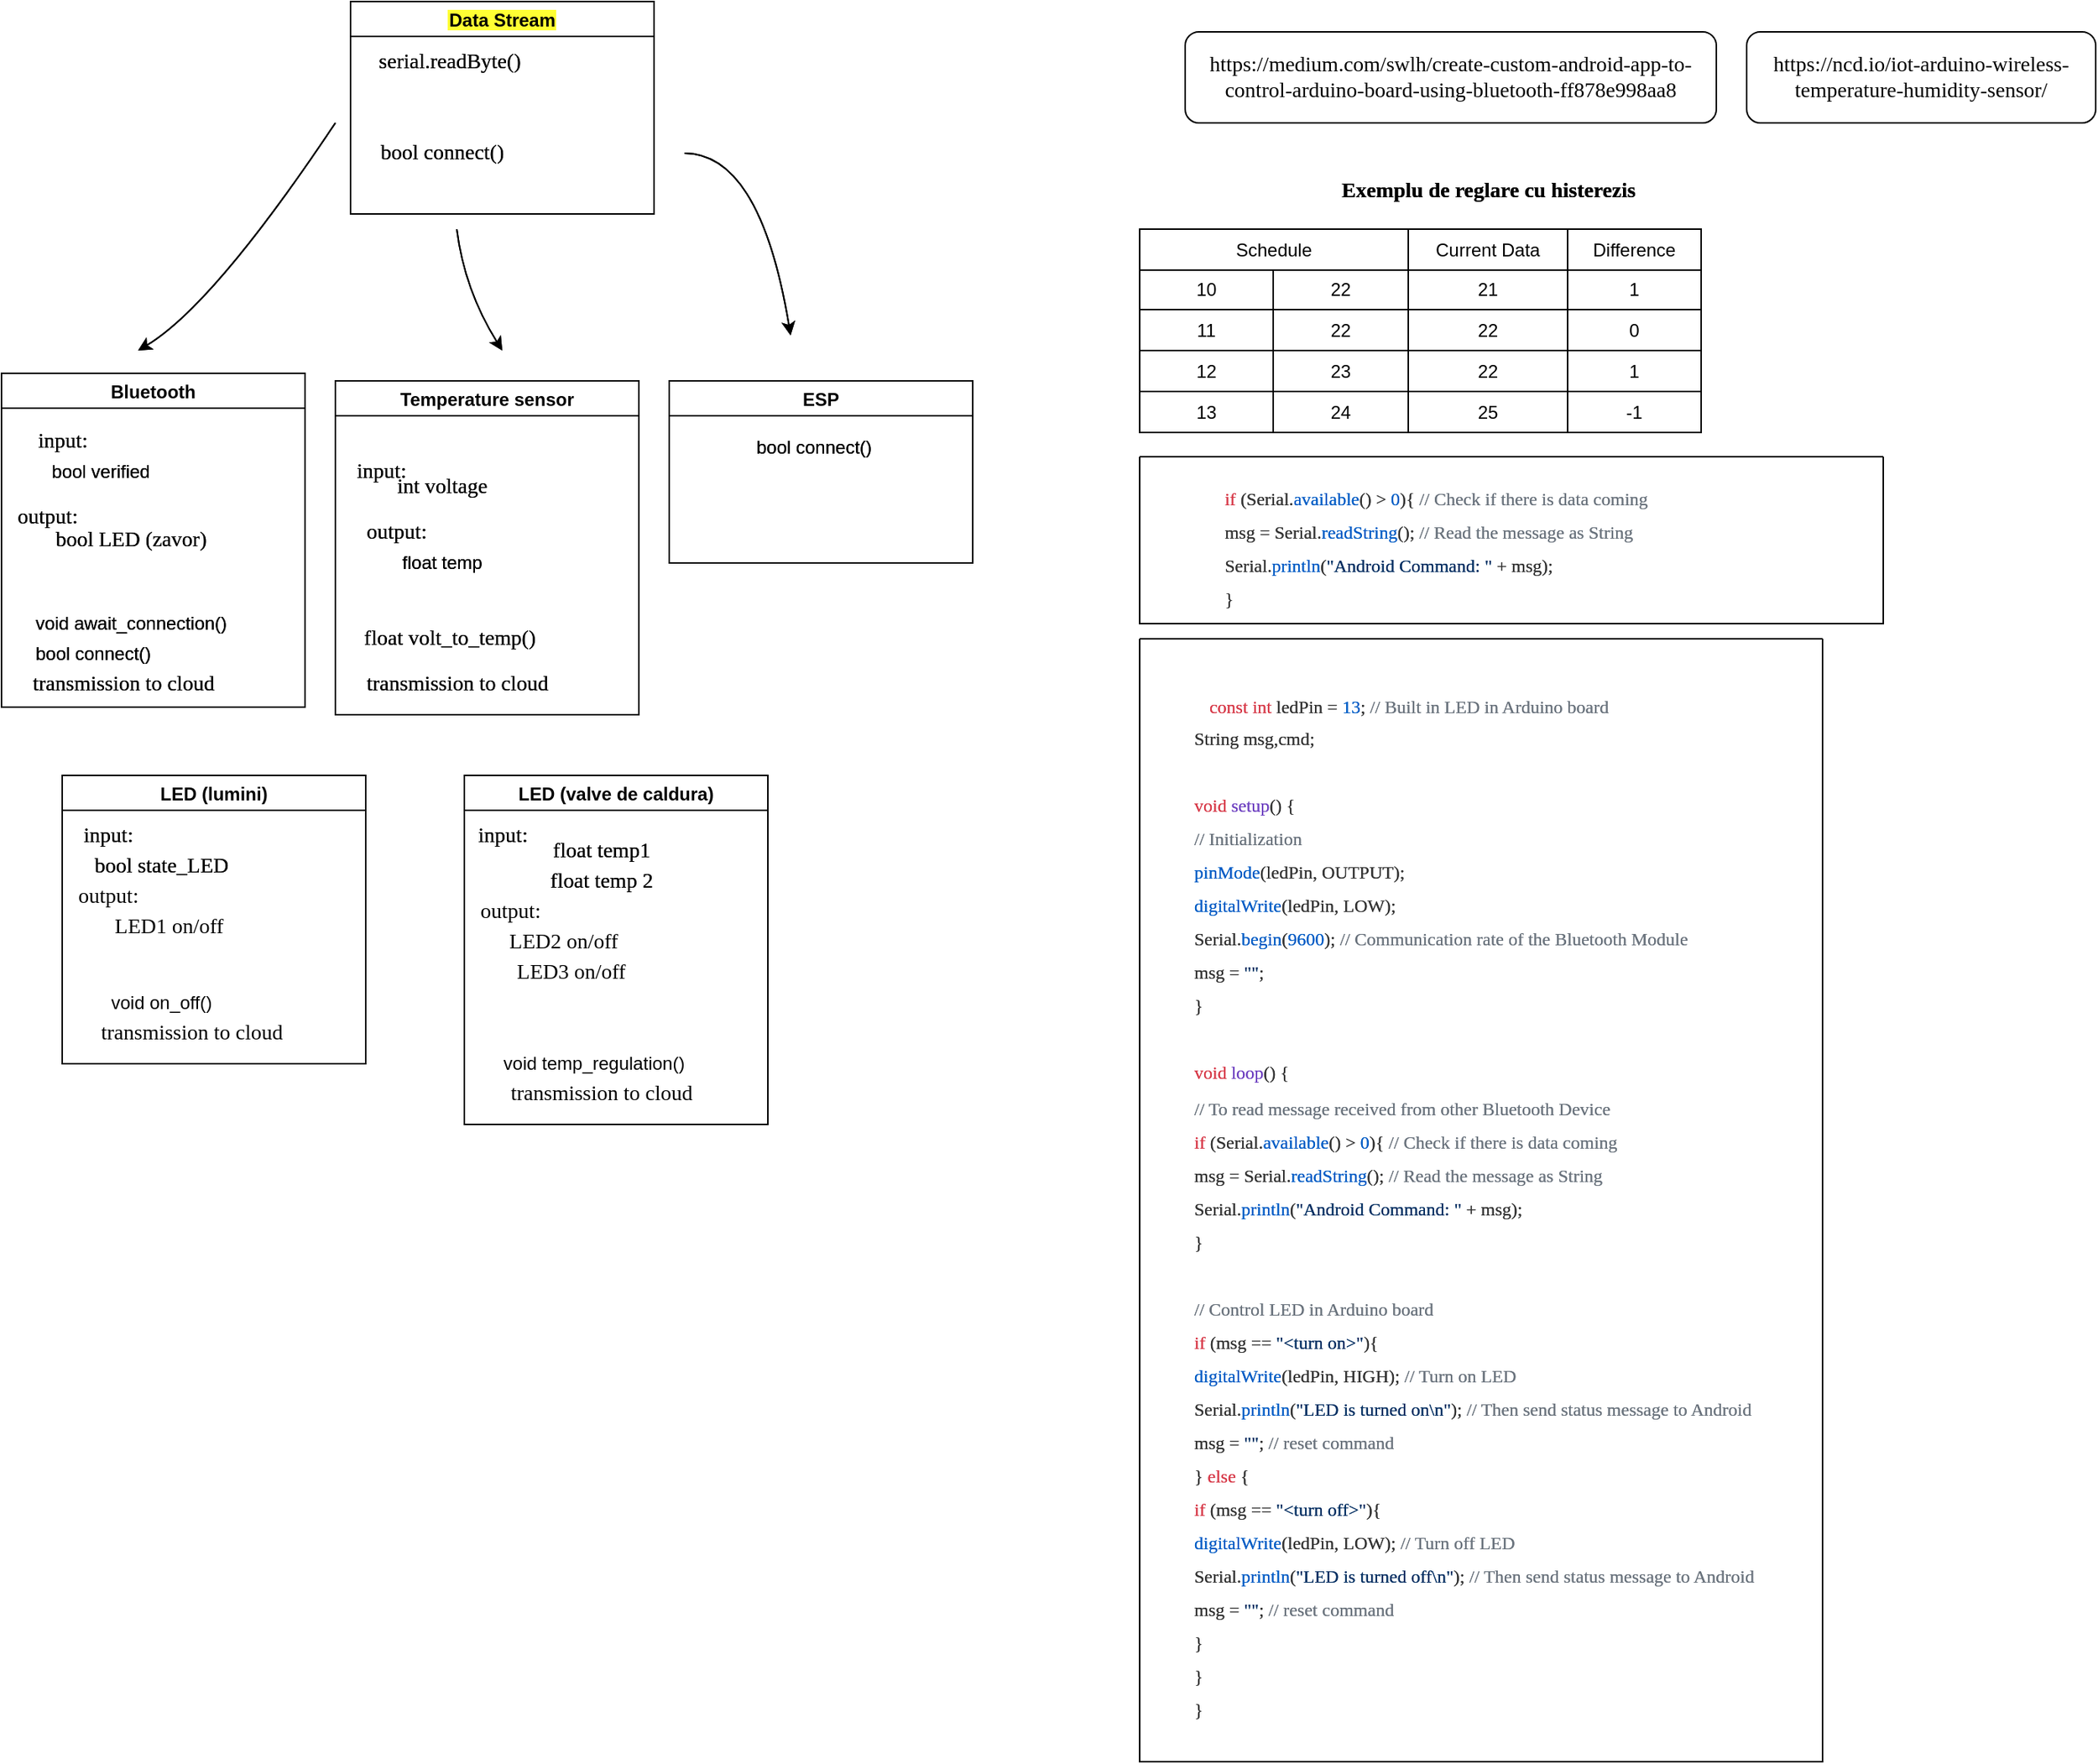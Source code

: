 <mxfile version="17.4.0" type="github">
  <diagram id="qo_48YLdRMt0Yjb2DwoA" name="Page-1">
    <mxGraphModel dx="1422" dy="794" grid="1" gridSize="10" guides="1" tooltips="1" connect="1" arrows="1" fold="1" page="1" pageScale="1" pageWidth="850" pageHeight="1100" math="0" shadow="0">
      <root>
        <mxCell id="0" />
        <mxCell id="1" parent="0" />
        <mxCell id="5-9y21-28eGrgCkgJ4F6-1" value="" style="curved=1;endArrow=classic;html=1;rounded=0;" edge="1" parent="1">
          <mxGeometry width="50" height="50" relative="1" as="geometry">
            <mxPoint x="420" y="160" as="sourcePoint" />
            <mxPoint x="450" y="240" as="targetPoint" />
            <Array as="points">
              <mxPoint x="425" y="200" />
            </Array>
          </mxGeometry>
        </mxCell>
        <mxCell id="5-9y21-28eGrgCkgJ4F6-2" value="serial.readByte()" style="text;html=1;align=center;verticalAlign=middle;resizable=0;points=[];autosize=1;strokeColor=none;fillColor=none;fontSize=14;fontFamily=Times New Roman;" vertex="1" parent="1">
          <mxGeometry x="360" y="40" width="110" height="20" as="geometry" />
        </mxCell>
        <mxCell id="5-9y21-28eGrgCkgJ4F6-3" value="bool connect()" style="text;html=1;align=center;verticalAlign=middle;resizable=0;points=[];autosize=1;strokeColor=none;fillColor=none;fontSize=14;fontFamily=Times New Roman;" vertex="1" parent="1">
          <mxGeometry x="360" y="100" width="100" height="20" as="geometry" />
        </mxCell>
        <mxCell id="5-9y21-28eGrgCkgJ4F6-4" value="Bluetooth" style="swimlane;" vertex="1" parent="1">
          <mxGeometry x="120" y="255" width="200" height="220" as="geometry" />
        </mxCell>
        <mxCell id="5-9y21-28eGrgCkgJ4F6-5" value="bool verified" style="text;html=1;align=center;verticalAlign=middle;resizable=0;points=[];autosize=1;strokeColor=none;fillColor=none;" vertex="1" parent="5-9y21-28eGrgCkgJ4F6-4">
          <mxGeometry x="25" y="55" width="80" height="20" as="geometry" />
        </mxCell>
        <mxCell id="5-9y21-28eGrgCkgJ4F6-6" value="input:" style="text;html=1;align=center;verticalAlign=middle;resizable=0;points=[];autosize=1;strokeColor=none;fillColor=none;fontSize=14;fontFamily=Times New Roman;" vertex="1" parent="5-9y21-28eGrgCkgJ4F6-4">
          <mxGeometry x="15" y="35" width="50" height="20" as="geometry" />
        </mxCell>
        <mxCell id="5-9y21-28eGrgCkgJ4F6-7" value="" style="group" vertex="1" connectable="0" parent="5-9y21-28eGrgCkgJ4F6-4">
          <mxGeometry x="15" y="155" width="140" height="40" as="geometry" />
        </mxCell>
        <mxCell id="5-9y21-28eGrgCkgJ4F6-8" value="bool connect()" style="text;html=1;align=center;verticalAlign=middle;resizable=0;points=[];autosize=1;strokeColor=none;fillColor=none;" vertex="1" parent="5-9y21-28eGrgCkgJ4F6-7">
          <mxGeometry y="20" width="90" height="20" as="geometry" />
        </mxCell>
        <mxCell id="5-9y21-28eGrgCkgJ4F6-9" value="void await_connection()" style="text;html=1;align=center;verticalAlign=middle;resizable=0;points=[];autosize=1;strokeColor=none;fillColor=none;" vertex="1" parent="5-9y21-28eGrgCkgJ4F6-7">
          <mxGeometry width="140" height="20" as="geometry" />
        </mxCell>
        <mxCell id="5-9y21-28eGrgCkgJ4F6-10" value="bool LED (zavor)" style="text;html=1;align=center;verticalAlign=middle;resizable=0;points=[];autosize=1;strokeColor=none;fillColor=none;fontSize=14;fontFamily=Times New Roman;" vertex="1" parent="5-9y21-28eGrgCkgJ4F6-4">
          <mxGeometry x="25" y="100" width="120" height="20" as="geometry" />
        </mxCell>
        <mxCell id="5-9y21-28eGrgCkgJ4F6-11" value="transmission to cloud" style="text;html=1;align=center;verticalAlign=middle;resizable=0;points=[];autosize=1;strokeColor=none;fillColor=none;fontSize=14;fontFamily=Times New Roman;" vertex="1" parent="5-9y21-28eGrgCkgJ4F6-4">
          <mxGeometry x="10" y="195" width="140" height="20" as="geometry" />
        </mxCell>
        <mxCell id="5-9y21-28eGrgCkgJ4F6-12" value="ESP" style="swimlane;" vertex="1" parent="1">
          <mxGeometry x="560" y="260" width="200" height="120" as="geometry" />
        </mxCell>
        <mxCell id="5-9y21-28eGrgCkgJ4F6-13" value="bool connect()" style="text;html=1;align=center;verticalAlign=middle;resizable=0;points=[];autosize=1;strokeColor=none;fillColor=none;" vertex="1" parent="5-9y21-28eGrgCkgJ4F6-12">
          <mxGeometry x="50" y="34" width="90" height="20" as="geometry" />
        </mxCell>
        <mxCell id="5-9y21-28eGrgCkgJ4F6-14" value="Temperature sensor" style="swimlane;" vertex="1" parent="1">
          <mxGeometry x="340" y="260" width="200" height="220" as="geometry" />
        </mxCell>
        <mxCell id="5-9y21-28eGrgCkgJ4F6-15" value="float temp" style="text;html=1;align=center;verticalAlign=middle;resizable=0;points=[];autosize=1;strokeColor=none;fillColor=none;" vertex="1" parent="5-9y21-28eGrgCkgJ4F6-14">
          <mxGeometry x="35" y="110" width="70" height="20" as="geometry" />
        </mxCell>
        <mxCell id="5-9y21-28eGrgCkgJ4F6-16" value="int voltage" style="text;html=1;align=center;verticalAlign=middle;resizable=0;points=[];autosize=1;strokeColor=none;fillColor=none;fontSize=14;fontFamily=Times New Roman;" vertex="1" parent="5-9y21-28eGrgCkgJ4F6-14">
          <mxGeometry x="30" y="60" width="80" height="20" as="geometry" />
        </mxCell>
        <mxCell id="5-9y21-28eGrgCkgJ4F6-17" value="output:" style="text;html=1;align=center;verticalAlign=middle;resizable=0;points=[];autosize=1;strokeColor=none;fillColor=none;fontSize=14;fontFamily=Times New Roman;" vertex="1" parent="5-9y21-28eGrgCkgJ4F6-14">
          <mxGeometry x="10" y="90" width="60" height="20" as="geometry" />
        </mxCell>
        <mxCell id="5-9y21-28eGrgCkgJ4F6-18" value="float volt_to_temp()" style="text;html=1;align=center;verticalAlign=middle;resizable=0;points=[];autosize=1;strokeColor=none;fillColor=none;fontSize=14;fontFamily=Times New Roman;" vertex="1" parent="5-9y21-28eGrgCkgJ4F6-14">
          <mxGeometry x="10" y="160" width="130" height="20" as="geometry" />
        </mxCell>
        <mxCell id="5-9y21-28eGrgCkgJ4F6-19" value="transmission to cloud" style="text;html=1;align=center;verticalAlign=middle;resizable=0;points=[];autosize=1;strokeColor=none;fillColor=none;fontSize=14;fontFamily=Times New Roman;" vertex="1" parent="5-9y21-28eGrgCkgJ4F6-14">
          <mxGeometry x="10" y="190" width="140" height="20" as="geometry" />
        </mxCell>
        <mxCell id="5-9y21-28eGrgCkgJ4F6-20" value="" style="curved=1;endArrow=classic;html=1;rounded=0;" edge="1" parent="1">
          <mxGeometry width="50" height="50" relative="1" as="geometry">
            <mxPoint x="340" y="90" as="sourcePoint" />
            <mxPoint x="210" y="240" as="targetPoint" />
            <Array as="points">
              <mxPoint x="260" y="210" />
            </Array>
          </mxGeometry>
        </mxCell>
        <mxCell id="5-9y21-28eGrgCkgJ4F6-21" value="" style="curved=1;endArrow=classic;html=1;rounded=0;" edge="1" parent="1">
          <mxGeometry width="50" height="50" relative="1" as="geometry">
            <mxPoint x="570" y="110" as="sourcePoint" />
            <mxPoint x="640" y="230" as="targetPoint" />
            <Array as="points">
              <mxPoint x="620" y="110" />
            </Array>
          </mxGeometry>
        </mxCell>
        <mxCell id="5-9y21-28eGrgCkgJ4F6-22" value="bool state_LED" style="text;html=1;align=center;verticalAlign=middle;resizable=0;points=[];autosize=1;strokeColor=none;fillColor=none;fontSize=14;fontFamily=Times New Roman;" vertex="1" parent="1">
          <mxGeometry x="175" y="570" width="100" height="20" as="geometry" />
        </mxCell>
        <mxCell id="5-9y21-28eGrgCkgJ4F6-23" value="input:" style="text;html=1;align=center;verticalAlign=middle;resizable=0;points=[];autosize=1;strokeColor=none;fillColor=none;fontSize=14;fontFamily=Times New Roman;" vertex="1" parent="1">
          <mxGeometry x="425" y="550" width="50" height="20" as="geometry" />
        </mxCell>
        <mxCell id="5-9y21-28eGrgCkgJ4F6-24" value="float temp 2" style="text;html=1;align=center;verticalAlign=middle;resizable=0;points=[];autosize=1;strokeColor=none;fillColor=none;fontSize=14;fontFamily=Times New Roman;" vertex="1" parent="1">
          <mxGeometry x="475" y="580" width="80" height="20" as="geometry" />
        </mxCell>
        <mxCell id="5-9y21-28eGrgCkgJ4F6-25" value="float temp1" style="text;html=1;align=center;verticalAlign=middle;resizable=0;points=[];autosize=1;strokeColor=none;fillColor=none;fontSize=14;fontFamily=Times New Roman;" vertex="1" parent="1">
          <mxGeometry x="475" y="560" width="80" height="20" as="geometry" />
        </mxCell>
        <mxCell id="5-9y21-28eGrgCkgJ4F6-26" value="" style="shape=table;html=1;whiteSpace=wrap;startSize=0;container=1;collapsible=0;childLayout=tableLayout;" vertex="1" parent="1">
          <mxGeometry x="870" y="160" width="370" height="134" as="geometry" />
        </mxCell>
        <mxCell id="5-9y21-28eGrgCkgJ4F6-27" value="" style="shape=tableRow;horizontal=0;startSize=0;swimlaneHead=0;swimlaneBody=0;top=0;left=0;bottom=0;right=0;collapsible=0;dropTarget=0;fillColor=none;points=[[0,0.5],[1,0.5]];portConstraint=eastwest;" vertex="1" parent="5-9y21-28eGrgCkgJ4F6-26">
          <mxGeometry width="370" height="27" as="geometry" />
        </mxCell>
        <mxCell id="5-9y21-28eGrgCkgJ4F6-28" value="Schedule" style="shape=partialRectangle;html=1;whiteSpace=wrap;connectable=0;fillColor=none;top=0;left=0;bottom=0;right=0;overflow=hidden;rowspan=1;colspan=2;" vertex="1" parent="5-9y21-28eGrgCkgJ4F6-27">
          <mxGeometry width="177" height="27" as="geometry">
            <mxRectangle width="88" height="27" as="alternateBounds" />
          </mxGeometry>
        </mxCell>
        <mxCell id="5-9y21-28eGrgCkgJ4F6-29" value="Schedule" style="shape=partialRectangle;html=1;whiteSpace=wrap;connectable=0;fillColor=none;top=0;left=0;bottom=0;right=0;overflow=hidden;" vertex="1" visible="0" parent="5-9y21-28eGrgCkgJ4F6-27">
          <mxGeometry x="88" width="89" height="27" as="geometry">
            <mxRectangle width="89" height="27" as="alternateBounds" />
          </mxGeometry>
        </mxCell>
        <mxCell id="5-9y21-28eGrgCkgJ4F6-30" value="Current Data" style="shape=partialRectangle;html=1;whiteSpace=wrap;connectable=0;fillColor=none;top=0;left=0;bottom=0;right=0;overflow=hidden;" vertex="1" parent="5-9y21-28eGrgCkgJ4F6-27">
          <mxGeometry x="177" width="105" height="27" as="geometry">
            <mxRectangle width="105" height="27" as="alternateBounds" />
          </mxGeometry>
        </mxCell>
        <mxCell id="5-9y21-28eGrgCkgJ4F6-31" value="Difference" style="shape=partialRectangle;html=1;whiteSpace=wrap;connectable=0;fillColor=none;top=0;left=0;bottom=0;right=0;overflow=hidden;" vertex="1" parent="5-9y21-28eGrgCkgJ4F6-27">
          <mxGeometry x="282" width="88" height="27" as="geometry">
            <mxRectangle width="88" height="27" as="alternateBounds" />
          </mxGeometry>
        </mxCell>
        <mxCell id="5-9y21-28eGrgCkgJ4F6-32" value="" style="shape=tableRow;horizontal=0;startSize=0;swimlaneHead=0;swimlaneBody=0;top=0;left=0;bottom=0;right=0;collapsible=0;dropTarget=0;fillColor=none;points=[[0,0.5],[1,0.5]];portConstraint=eastwest;" vertex="1" parent="5-9y21-28eGrgCkgJ4F6-26">
          <mxGeometry y="27" width="370" height="26" as="geometry" />
        </mxCell>
        <mxCell id="5-9y21-28eGrgCkgJ4F6-33" value="10" style="shape=partialRectangle;html=1;whiteSpace=wrap;connectable=0;fillColor=none;top=0;left=0;bottom=0;right=0;overflow=hidden;" vertex="1" parent="5-9y21-28eGrgCkgJ4F6-32">
          <mxGeometry width="88" height="26" as="geometry">
            <mxRectangle width="88" height="26" as="alternateBounds" />
          </mxGeometry>
        </mxCell>
        <mxCell id="5-9y21-28eGrgCkgJ4F6-34" value="22" style="shape=partialRectangle;html=1;whiteSpace=wrap;connectable=0;fillColor=none;top=0;left=0;bottom=0;right=0;overflow=hidden;" vertex="1" parent="5-9y21-28eGrgCkgJ4F6-32">
          <mxGeometry x="88" width="89" height="26" as="geometry">
            <mxRectangle width="89" height="26" as="alternateBounds" />
          </mxGeometry>
        </mxCell>
        <mxCell id="5-9y21-28eGrgCkgJ4F6-35" value="21" style="shape=partialRectangle;html=1;whiteSpace=wrap;connectable=0;fillColor=none;top=0;left=0;bottom=0;right=0;overflow=hidden;" vertex="1" parent="5-9y21-28eGrgCkgJ4F6-32">
          <mxGeometry x="177" width="105" height="26" as="geometry">
            <mxRectangle width="105" height="26" as="alternateBounds" />
          </mxGeometry>
        </mxCell>
        <mxCell id="5-9y21-28eGrgCkgJ4F6-36" value="1" style="shape=partialRectangle;html=1;whiteSpace=wrap;connectable=0;fillColor=none;top=0;left=0;bottom=0;right=0;overflow=hidden;" vertex="1" parent="5-9y21-28eGrgCkgJ4F6-32">
          <mxGeometry x="282" width="88" height="26" as="geometry">
            <mxRectangle width="88" height="26" as="alternateBounds" />
          </mxGeometry>
        </mxCell>
        <mxCell id="5-9y21-28eGrgCkgJ4F6-37" value="" style="shape=tableRow;horizontal=0;startSize=0;swimlaneHead=0;swimlaneBody=0;top=0;left=0;bottom=0;right=0;collapsible=0;dropTarget=0;fillColor=none;points=[[0,0.5],[1,0.5]];portConstraint=eastwest;" vertex="1" parent="5-9y21-28eGrgCkgJ4F6-26">
          <mxGeometry y="53" width="370" height="27" as="geometry" />
        </mxCell>
        <mxCell id="5-9y21-28eGrgCkgJ4F6-38" value="11" style="shape=partialRectangle;html=1;whiteSpace=wrap;connectable=0;fillColor=none;top=0;left=0;bottom=0;right=0;overflow=hidden;" vertex="1" parent="5-9y21-28eGrgCkgJ4F6-37">
          <mxGeometry width="88" height="27" as="geometry">
            <mxRectangle width="88" height="27" as="alternateBounds" />
          </mxGeometry>
        </mxCell>
        <mxCell id="5-9y21-28eGrgCkgJ4F6-39" value="22" style="shape=partialRectangle;html=1;whiteSpace=wrap;connectable=0;fillColor=none;top=0;left=0;bottom=0;right=0;overflow=hidden;" vertex="1" parent="5-9y21-28eGrgCkgJ4F6-37">
          <mxGeometry x="88" width="89" height="27" as="geometry">
            <mxRectangle width="89" height="27" as="alternateBounds" />
          </mxGeometry>
        </mxCell>
        <mxCell id="5-9y21-28eGrgCkgJ4F6-40" value="22" style="shape=partialRectangle;html=1;whiteSpace=wrap;connectable=0;fillColor=none;top=0;left=0;bottom=0;right=0;overflow=hidden;pointerEvents=1;" vertex="1" parent="5-9y21-28eGrgCkgJ4F6-37">
          <mxGeometry x="177" width="105" height="27" as="geometry">
            <mxRectangle width="105" height="27" as="alternateBounds" />
          </mxGeometry>
        </mxCell>
        <mxCell id="5-9y21-28eGrgCkgJ4F6-41" value="0" style="shape=partialRectangle;html=1;whiteSpace=wrap;connectable=0;fillColor=none;top=0;left=0;bottom=0;right=0;overflow=hidden;pointerEvents=1;" vertex="1" parent="5-9y21-28eGrgCkgJ4F6-37">
          <mxGeometry x="282" width="88" height="27" as="geometry">
            <mxRectangle width="88" height="27" as="alternateBounds" />
          </mxGeometry>
        </mxCell>
        <mxCell id="5-9y21-28eGrgCkgJ4F6-42" style="shape=tableRow;horizontal=0;startSize=0;swimlaneHead=0;swimlaneBody=0;top=0;left=0;bottom=0;right=0;collapsible=0;dropTarget=0;fillColor=none;points=[[0,0.5],[1,0.5]];portConstraint=eastwest;" vertex="1" parent="5-9y21-28eGrgCkgJ4F6-26">
          <mxGeometry y="80" width="370" height="27" as="geometry" />
        </mxCell>
        <mxCell id="5-9y21-28eGrgCkgJ4F6-43" value="12" style="shape=partialRectangle;html=1;whiteSpace=wrap;connectable=0;fillColor=none;top=0;left=0;bottom=0;right=0;overflow=hidden;" vertex="1" parent="5-9y21-28eGrgCkgJ4F6-42">
          <mxGeometry width="88" height="27" as="geometry">
            <mxRectangle width="88" height="27" as="alternateBounds" />
          </mxGeometry>
        </mxCell>
        <mxCell id="5-9y21-28eGrgCkgJ4F6-44" value="23" style="shape=partialRectangle;html=1;whiteSpace=wrap;connectable=0;fillColor=none;top=0;left=0;bottom=0;right=0;overflow=hidden;" vertex="1" parent="5-9y21-28eGrgCkgJ4F6-42">
          <mxGeometry x="88" width="89" height="27" as="geometry">
            <mxRectangle width="89" height="27" as="alternateBounds" />
          </mxGeometry>
        </mxCell>
        <mxCell id="5-9y21-28eGrgCkgJ4F6-45" value="22" style="shape=partialRectangle;html=1;whiteSpace=wrap;connectable=0;fillColor=none;top=0;left=0;bottom=0;right=0;overflow=hidden;pointerEvents=1;" vertex="1" parent="5-9y21-28eGrgCkgJ4F6-42">
          <mxGeometry x="177" width="105" height="27" as="geometry">
            <mxRectangle width="105" height="27" as="alternateBounds" />
          </mxGeometry>
        </mxCell>
        <mxCell id="5-9y21-28eGrgCkgJ4F6-46" value="1" style="shape=partialRectangle;html=1;whiteSpace=wrap;connectable=0;fillColor=none;top=0;left=0;bottom=0;right=0;overflow=hidden;pointerEvents=1;" vertex="1" parent="5-9y21-28eGrgCkgJ4F6-42">
          <mxGeometry x="282" width="88" height="27" as="geometry">
            <mxRectangle width="88" height="27" as="alternateBounds" />
          </mxGeometry>
        </mxCell>
        <mxCell id="5-9y21-28eGrgCkgJ4F6-47" style="shape=tableRow;horizontal=0;startSize=0;swimlaneHead=0;swimlaneBody=0;top=0;left=0;bottom=0;right=0;collapsible=0;dropTarget=0;fillColor=none;points=[[0,0.5],[1,0.5]];portConstraint=eastwest;" vertex="1" parent="5-9y21-28eGrgCkgJ4F6-26">
          <mxGeometry y="107" width="370" height="27" as="geometry" />
        </mxCell>
        <mxCell id="5-9y21-28eGrgCkgJ4F6-48" value="13" style="shape=partialRectangle;html=1;whiteSpace=wrap;connectable=0;fillColor=none;top=0;left=0;bottom=0;right=0;overflow=hidden;" vertex="1" parent="5-9y21-28eGrgCkgJ4F6-47">
          <mxGeometry width="88" height="27" as="geometry">
            <mxRectangle width="88" height="27" as="alternateBounds" />
          </mxGeometry>
        </mxCell>
        <mxCell id="5-9y21-28eGrgCkgJ4F6-49" value="24" style="shape=partialRectangle;html=1;whiteSpace=wrap;connectable=0;fillColor=none;top=0;left=0;bottom=0;right=0;overflow=hidden;" vertex="1" parent="5-9y21-28eGrgCkgJ4F6-47">
          <mxGeometry x="88" width="89" height="27" as="geometry">
            <mxRectangle width="89" height="27" as="alternateBounds" />
          </mxGeometry>
        </mxCell>
        <mxCell id="5-9y21-28eGrgCkgJ4F6-50" value="25" style="shape=partialRectangle;html=1;whiteSpace=wrap;connectable=0;fillColor=none;top=0;left=0;bottom=0;right=0;overflow=hidden;pointerEvents=1;" vertex="1" parent="5-9y21-28eGrgCkgJ4F6-47">
          <mxGeometry x="177" width="105" height="27" as="geometry">
            <mxRectangle width="105" height="27" as="alternateBounds" />
          </mxGeometry>
        </mxCell>
        <mxCell id="5-9y21-28eGrgCkgJ4F6-51" value="-1" style="shape=partialRectangle;html=1;whiteSpace=wrap;connectable=0;fillColor=none;top=0;left=0;bottom=0;right=0;overflow=hidden;pointerEvents=1;" vertex="1" parent="5-9y21-28eGrgCkgJ4F6-47">
          <mxGeometry x="282" width="88" height="27" as="geometry">
            <mxRectangle width="88" height="27" as="alternateBounds" />
          </mxGeometry>
        </mxCell>
        <mxCell id="5-9y21-28eGrgCkgJ4F6-52" value="&lt;b&gt;&lt;font face=&quot;Times New Roman&quot; style=&quot;font-size: 14px&quot;&gt;Exemplu de reglare cu histerezis&lt;/font&gt;&lt;/b&gt;" style="text;html=1;strokeColor=none;fillColor=none;align=center;verticalAlign=middle;whiteSpace=wrap;rounded=0;" vertex="1" parent="1">
          <mxGeometry x="1000" y="120" width="200" height="30" as="geometry" />
        </mxCell>
        <mxCell id="5-9y21-28eGrgCkgJ4F6-53" value="" style="swimlane;startSize=0;fontFamily=Times New Roman;fontSize=14;" vertex="1" parent="1">
          <mxGeometry x="870" y="310" width="490" height="110" as="geometry" />
        </mxCell>
        <mxCell id="5-9y21-28eGrgCkgJ4F6-54" value="&lt;table class=&quot;highlight tab-size js-file-line-container js-code-nav-container js-tagsearch-file&quot; style=&quot;padding: 0px ; margin: 0px ; font-family: , , &amp;#34;sf mono&amp;#34; , &amp;#34;menlo&amp;#34; , &amp;#34;consolas&amp;#34; , &amp;#34;liberation mono&amp;#34; , monospace ; font-size: 12px ; line-height: 1.4 ; color: rgb(51 , 51 , 51) ; border: 0px ; border-collapse: collapse ; text-align: left&quot;&gt;&lt;tbody&gt;&lt;tr&gt;&lt;td id=&quot;file-arduino_bluetooth_part2-ino-L15&quot; class=&quot;blob-num js-line-number js-code-nav-line-number js-blob-rnum&quot; style=&quot;position: relative ; width: 13.203px ; min-width: inherit ; line-height: 20px ; text-align: right ; vertical-align: top ; cursor: pointer ; background: rgba(0 , 0 , 0 , 0) ; padding: 1px 10px&quot;&gt;&lt;/td&gt;&lt;td id=&quot;file-arduino_bluetooth_part2-ino-LC15&quot; class=&quot;blob-code blob-code-inner js-file-line&quot; style=&quot;position: relative ; line-height: 20px ; vertical-align: top ; overflow: visible ; overflow-wrap: normal ; background: rgba(0 , 0 , 0 , 0) ; border: 0px ; padding: 1px 10px&quot;&gt;  &lt;span class=&quot;pl-k&quot; style=&quot;color: rgb(215 , 58 , 73)&quot;&gt;if&lt;/span&gt; (Serial.&lt;span class=&quot;pl-c1&quot; style=&quot;color: rgb(0 , 92 , 197)&quot;&gt;available&lt;/span&gt;() &amp;gt; &lt;span class=&quot;pl-c1&quot; style=&quot;color: rgb(0 , 92 , 197)&quot;&gt;0&lt;/span&gt;){ &lt;span class=&quot;pl-c&quot; style=&quot;color: rgb(106 , 115 , 125)&quot;&gt;&lt;span class=&quot;pl-c&quot;&gt;//&lt;/span&gt; Check if there is data coming&lt;/span&gt;&lt;/td&gt;&lt;/tr&gt;&lt;tr style=&quot;background-color: transparent&quot;&gt;&lt;td id=&quot;file-arduino_bluetooth_part2-ino-L16&quot; class=&quot;blob-num js-line-number js-code-nav-line-number js-blob-rnum&quot; style=&quot;position: relative ; width: 13.203px ; min-width: inherit ; line-height: 20px ; text-align: right ; vertical-align: top ; cursor: pointer ; background: rgba(0 , 0 , 0 , 0) ; padding: 1px 10px&quot;&gt;&lt;/td&gt;&lt;td id=&quot;file-arduino_bluetooth_part2-ino-LC16&quot; class=&quot;blob-code blob-code-inner js-file-line&quot; style=&quot;position: relative ; line-height: 20px ; vertical-align: top ; overflow: visible ; overflow-wrap: normal ; background: rgba(0 , 0 , 0 , 0) ; border: 0px ; padding: 1px 10px&quot;&gt;    msg = Serial.&lt;span class=&quot;pl-c1&quot; style=&quot;color: rgb(0 , 92 , 197)&quot;&gt;readString&lt;/span&gt;(); &lt;span class=&quot;pl-c&quot; style=&quot;color: rgb(106 , 115 , 125)&quot;&gt;&lt;span class=&quot;pl-c&quot;&gt;//&lt;/span&gt; Read the message as String&lt;/span&gt;&lt;/td&gt;&lt;/tr&gt;&lt;tr&gt;&lt;td id=&quot;file-arduino_bluetooth_part2-ino-L17&quot; class=&quot;blob-num js-line-number js-code-nav-line-number js-blob-rnum&quot; style=&quot;position: relative ; width: 13.203px ; min-width: inherit ; line-height: 20px ; text-align: right ; vertical-align: top ; cursor: pointer ; background: rgba(0 , 0 , 0 , 0) ; padding: 1px 10px&quot;&gt;&lt;/td&gt;&lt;td id=&quot;file-arduino_bluetooth_part2-ino-LC17&quot; class=&quot;blob-code blob-code-inner js-file-line&quot; style=&quot;position: relative ; line-height: 20px ; vertical-align: top ; overflow: visible ; overflow-wrap: normal ; background: rgba(0 , 0 , 0 , 0) ; border: 0px ; padding: 1px 10px&quot;&gt;    Serial.&lt;span class=&quot;pl-c1&quot; style=&quot;color: rgb(0 , 92 , 197)&quot;&gt;println&lt;/span&gt;(&lt;span class=&quot;pl-s&quot; style=&quot;color: rgb(3 , 47 , 98)&quot;&gt;&lt;span class=&quot;pl-pds&quot;&gt;&quot;&lt;/span&gt;Android Command: &lt;span class=&quot;pl-pds&quot;&gt;&quot;&lt;/span&gt;&lt;/span&gt; + msg);&lt;/td&gt;&lt;/tr&gt;&lt;tr style=&quot;background-color: transparent&quot;&gt;&lt;td id=&quot;file-arduino_bluetooth_part2-ino-L18&quot; class=&quot;blob-num js-line-number js-code-nav-line-number js-blob-rnum&quot; style=&quot;position: relative ; width: 13.203px ; min-width: inherit ; line-height: 20px ; text-align: right ; vertical-align: top ; cursor: pointer ; background: rgba(0 , 0 , 0 , 0) ; padding: 1px 10px&quot;&gt;&lt;/td&gt;&lt;td id=&quot;file-arduino_bluetooth_part2-ino-LC18&quot; class=&quot;blob-code blob-code-inner js-file-line&quot; style=&quot;position: relative ; line-height: 20px ; vertical-align: top ; overflow: visible ; overflow-wrap: normal ; background: rgba(0 , 0 , 0 , 0) ; border: 0px ; padding: 1px 10px&quot;&gt;  }&lt;/td&gt;&lt;/tr&gt;&lt;/tbody&gt;&lt;/table&gt;" style="text;html=1;align=center;verticalAlign=middle;resizable=0;points=[];autosize=1;strokeColor=none;fillColor=none;fontSize=14;fontFamily=Times New Roman;" vertex="1" parent="5-9y21-28eGrgCkgJ4F6-53">
          <mxGeometry x="10" y="15" width="350" height="90" as="geometry" />
        </mxCell>
        <mxCell id="5-9y21-28eGrgCkgJ4F6-55" value="&lt;table class=&quot;highlight tab-size js-file-line-container js-code-nav-container js-tagsearch-file&quot; style=&quot;padding: 0px ; margin: 0px ; font-size: 12px ; font-weight: 400 ; line-height: 1.4 ; color: rgb(51 , 51 , 51) ; border: 0px ; border-collapse: collapse ; font-style: normal ; letter-spacing: normal ; text-align: left ; text-transform: none ; word-spacing: 0px&quot;&gt;&lt;tbody&gt;&lt;tr&gt;&lt;td id=&quot;file-arduino_bluetooth_part2-ino-LC1&quot; class=&quot;blob-code blob-code-inner js-file-line&quot; style=&quot;position: relative ; padding: 4px 10px 1px ; line-height: 20px ; vertical-align: top ; overflow: visible ; font-size: 12px ; overflow-wrap: normal ; text-align: left ; background: rgba(0 , 0 , 0 , 0) ; border: 0px&quot;&gt;&lt;br&gt;&lt;/td&gt;&lt;/tr&gt;&lt;tr style=&quot;background-color: transparent&quot;&gt;&lt;td id=&quot;file-arduino_bluetooth_part2-ino-L2&quot; class=&quot;blob-num js-line-number js-code-nav-line-number js-blob-rnum&quot; style=&quot;position: relative ; width: 13.203px ; min-width: inherit ; padding: 1px 10px ; font-size: 12px ; line-height: 20px ; text-align: right ; vertical-align: top ; cursor: pointer ; background: rgba(0 , 0 , 0 , 0)&quot;&gt;&lt;/td&gt;&lt;td id=&quot;file-arduino_bluetooth_part2-ino-LC2&quot; class=&quot;blob-code blob-code-inner js-file-line&quot; style=&quot;position: relative ; padding: 1px 10px ; line-height: 20px ; vertical-align: top ; overflow: visible ; font-size: 12px ; overflow-wrap: normal ; text-align: left ; background: rgba(0 , 0 , 0 , 0) ; border: 0px&quot;&gt;&lt;br style=&quot;color: rgb(0 , 0 , 0) ; font-size: 14px ; text-align: center&quot;&gt;&lt;table class=&quot;highlight tab-size js-file-line-container js-code-nav-container js-tagsearch-file&quot; style=&quot;padding: 0px ; margin: 0px ; line-height: 1.4 ; border: 0px ; border-collapse: collapse&quot;&gt;&lt;tbody&gt;&lt;tr&gt;&lt;td id=&quot;file-arduino_bluetooth_part2-ino-LC1&quot; class=&quot;blob-code blob-code-inner js-file-line&quot; style=&quot;position: relative ; padding: 4px 10px 1px ; line-height: 20px ; vertical-align: top ; overflow: visible ; overflow-wrap: normal ; background: rgba(0 , 0 , 0 , 0) ; border: 0px&quot;&gt;&lt;span class=&quot;pl-k&quot; style=&quot;color: rgb(215 , 58 , 73)&quot;&gt;const&lt;/span&gt;&amp;nbsp;&lt;span class=&quot;pl-k&quot; style=&quot;color: rgb(215 , 58 , 73)&quot;&gt;int&lt;/span&gt;&amp;nbsp;ledPin =&amp;nbsp;&lt;span class=&quot;pl-c1&quot; style=&quot;color: rgb(0 , 92 , 197)&quot;&gt;13&lt;/span&gt;;&amp;nbsp;&lt;span class=&quot;pl-c&quot; style=&quot;color: rgb(106 , 115 , 125)&quot;&gt;&lt;span class=&quot;pl-c&quot;&gt;//&lt;/span&gt;&amp;nbsp;Built in LED in Arduino board&lt;/span&gt;&lt;/td&gt;&lt;/tr&gt;&lt;/tbody&gt;&lt;/table&gt;String msg,cmd;&lt;/td&gt;&lt;/tr&gt;&lt;tr&gt;&lt;td id=&quot;file-arduino_bluetooth_part2-ino-L3&quot; class=&quot;blob-num js-line-number js-code-nav-line-number js-blob-rnum&quot; style=&quot;position: relative ; width: 13.203px ; min-width: inherit ; padding: 1px 10px ; font-size: 12px ; line-height: 20px ; text-align: right ; vertical-align: top ; cursor: pointer ; background: rgba(0 , 0 , 0 , 0)&quot;&gt;&lt;/td&gt;&lt;td id=&quot;file-arduino_bluetooth_part2-ino-LC3&quot; class=&quot;blob-code blob-code-inner js-file-line&quot; style=&quot;position: relative ; padding: 1px 10px ; line-height: 20px ; vertical-align: top ; overflow: visible ; font-size: 12px ; overflow-wrap: normal ; text-align: left ; background: rgba(0 , 0 , 0 , 0) ; border: 0px&quot;&gt;&lt;br&gt;&lt;/td&gt;&lt;/tr&gt;&lt;tr style=&quot;background-color: transparent&quot;&gt;&lt;td id=&quot;file-arduino_bluetooth_part2-ino-L4&quot; class=&quot;blob-num js-line-number js-code-nav-line-number js-blob-rnum&quot; style=&quot;position: relative ; width: 13.203px ; min-width: inherit ; padding: 1px 10px ; font-size: 12px ; line-height: 20px ; text-align: right ; vertical-align: top ; cursor: pointer ; background: rgba(0 , 0 , 0 , 0)&quot;&gt;&lt;/td&gt;&lt;td id=&quot;file-arduino_bluetooth_part2-ino-LC4&quot; class=&quot;blob-code blob-code-inner js-file-line&quot; style=&quot;position: relative ; padding: 1px 10px ; line-height: 20px ; vertical-align: top ; overflow: visible ; font-size: 12px ; overflow-wrap: normal ; text-align: left ; background: rgba(0 , 0 , 0 , 0) ; border: 0px&quot;&gt;&lt;span class=&quot;pl-k&quot; style=&quot;color: rgb(215 , 58 , 73)&quot;&gt;void&lt;/span&gt; &lt;span class=&quot;pl-en&quot; style=&quot;color: rgb(111 , 66 , 193)&quot;&gt;setup&lt;/span&gt;() {&lt;/td&gt;&lt;/tr&gt;&lt;tr&gt;&lt;td id=&quot;file-arduino_bluetooth_part2-ino-L5&quot; class=&quot;blob-num js-line-number js-code-nav-line-number js-blob-rnum&quot; style=&quot;position: relative ; width: 13.203px ; min-width: inherit ; padding: 1px 10px ; font-size: 12px ; line-height: 20px ; text-align: right ; vertical-align: top ; cursor: pointer ; background: rgba(0 , 0 , 0 , 0)&quot;&gt;&lt;/td&gt;&lt;td id=&quot;file-arduino_bluetooth_part2-ino-LC5&quot; class=&quot;blob-code blob-code-inner js-file-line&quot; style=&quot;position: relative ; padding: 1px 10px ; line-height: 20px ; vertical-align: top ; overflow: visible ; font-size: 12px ; overflow-wrap: normal ; text-align: left ; background: rgba(0 , 0 , 0 , 0) ; border: 0px&quot;&gt;  &lt;span class=&quot;pl-c&quot; style=&quot;color: rgb(106 , 115 , 125)&quot;&gt;&lt;span class=&quot;pl-c&quot; style=&quot;color: rgb(106 , 115 , 125)&quot;&gt;//&lt;/span&gt; Initialization&lt;/span&gt;&lt;/td&gt;&lt;/tr&gt;&lt;tr style=&quot;background-color: transparent&quot;&gt;&lt;td id=&quot;file-arduino_bluetooth_part2-ino-L6&quot; class=&quot;blob-num js-line-number js-code-nav-line-number js-blob-rnum&quot; style=&quot;position: relative ; width: 13.203px ; min-width: inherit ; padding: 1px 10px ; font-size: 12px ; line-height: 20px ; text-align: right ; vertical-align: top ; cursor: pointer ; background: rgba(0 , 0 , 0 , 0)&quot;&gt;&lt;/td&gt;&lt;td id=&quot;file-arduino_bluetooth_part2-ino-LC6&quot; class=&quot;blob-code blob-code-inner js-file-line&quot; style=&quot;position: relative ; padding: 1px 10px ; line-height: 20px ; vertical-align: top ; overflow: visible ; font-size: 12px ; overflow-wrap: normal ; text-align: left ; background: rgba(0 , 0 , 0 , 0) ; border: 0px&quot;&gt;  &lt;span class=&quot;pl-c1&quot; style=&quot;color: rgb(0 , 92 , 197)&quot;&gt;pinMode&lt;/span&gt;(ledPin, OUTPUT);&lt;/td&gt;&lt;/tr&gt;&lt;tr&gt;&lt;td id=&quot;file-arduino_bluetooth_part2-ino-L7&quot; class=&quot;blob-num js-line-number js-code-nav-line-number js-blob-rnum&quot; style=&quot;position: relative ; width: 13.203px ; min-width: inherit ; padding: 1px 10px ; font-size: 12px ; line-height: 20px ; text-align: right ; vertical-align: top ; cursor: pointer ; background: rgba(0 , 0 , 0 , 0)&quot;&gt;&lt;/td&gt;&lt;td id=&quot;file-arduino_bluetooth_part2-ino-LC7&quot; class=&quot;blob-code blob-code-inner js-file-line&quot; style=&quot;position: relative ; padding: 1px 10px ; line-height: 20px ; vertical-align: top ; overflow: visible ; font-size: 12px ; overflow-wrap: normal ; text-align: left ; background: rgba(0 , 0 , 0 , 0) ; border: 0px&quot;&gt;  &lt;span class=&quot;pl-c1&quot; style=&quot;color: rgb(0 , 92 , 197)&quot;&gt;digitalWrite&lt;/span&gt;(ledPin, LOW);&lt;/td&gt;&lt;/tr&gt;&lt;tr style=&quot;background-color: transparent&quot;&gt;&lt;td id=&quot;file-arduino_bluetooth_part2-ino-L8&quot; class=&quot;blob-num js-line-number js-code-nav-line-number js-blob-rnum&quot; style=&quot;position: relative ; width: 13.203px ; min-width: inherit ; padding: 1px 10px ; font-size: 12px ; line-height: 20px ; text-align: right ; vertical-align: top ; cursor: pointer ; background: rgba(0 , 0 , 0 , 0)&quot;&gt;&lt;/td&gt;&lt;td id=&quot;file-arduino_bluetooth_part2-ino-LC8&quot; class=&quot;blob-code blob-code-inner js-file-line&quot; style=&quot;position: relative ; padding: 1px 10px ; line-height: 20px ; vertical-align: top ; overflow: visible ; font-size: 12px ; overflow-wrap: normal ; text-align: left ; background: rgba(0 , 0 , 0 , 0) ; border: 0px&quot;&gt;  Serial.&lt;span class=&quot;pl-c1&quot; style=&quot;color: rgb(0 , 92 , 197)&quot;&gt;begin&lt;/span&gt;(&lt;span class=&quot;pl-c1&quot; style=&quot;color: rgb(0 , 92 , 197)&quot;&gt;9600&lt;/span&gt;); &lt;span class=&quot;pl-c&quot; style=&quot;color: rgb(106 , 115 , 125)&quot;&gt;&lt;span class=&quot;pl-c&quot; style=&quot;color: rgb(106 , 115 , 125)&quot;&gt;//&lt;/span&gt; Communication rate of the Bluetooth Module&lt;/span&gt;&lt;/td&gt;&lt;/tr&gt;&lt;tr&gt;&lt;td id=&quot;file-arduino_bluetooth_part2-ino-L9&quot; class=&quot;blob-num js-line-number js-code-nav-line-number js-blob-rnum&quot; style=&quot;position: relative ; width: 13.203px ; min-width: inherit ; padding: 1px 10px ; font-size: 12px ; line-height: 20px ; text-align: right ; vertical-align: top ; cursor: pointer ; background: rgba(0 , 0 , 0 , 0)&quot;&gt;&lt;/td&gt;&lt;td id=&quot;file-arduino_bluetooth_part2-ino-LC9&quot; class=&quot;blob-code blob-code-inner js-file-line&quot; style=&quot;position: relative ; padding: 1px 10px ; line-height: 20px ; vertical-align: top ; overflow: visible ; font-size: 12px ; overflow-wrap: normal ; text-align: left ; background: rgba(0 , 0 , 0 , 0) ; border: 0px&quot;&gt;  msg = &lt;span class=&quot;pl-s&quot; style=&quot;color: rgb(3 , 47 , 98)&quot;&gt;&lt;span class=&quot;pl-pds&quot; style=&quot;color: rgb(3 , 47 , 98)&quot;&gt;&quot;&lt;/span&gt;&lt;span class=&quot;pl-pds&quot; style=&quot;color: rgb(3 , 47 , 98)&quot;&gt;&quot;&lt;/span&gt;&lt;/span&gt;;&lt;/td&gt;&lt;/tr&gt;&lt;tr style=&quot;background-color: transparent&quot;&gt;&lt;td id=&quot;file-arduino_bluetooth_part2-ino-L10&quot; class=&quot;blob-num js-line-number js-code-nav-line-number js-blob-rnum&quot; style=&quot;position: relative ; width: 13.203px ; min-width: inherit ; padding: 1px 10px ; font-size: 12px ; line-height: 20px ; text-align: right ; vertical-align: top ; cursor: pointer ; background: rgba(0 , 0 , 0 , 0)&quot;&gt;&lt;/td&gt;&lt;td id=&quot;file-arduino_bluetooth_part2-ino-LC10&quot; class=&quot;blob-code blob-code-inner js-file-line&quot; style=&quot;position: relative ; padding: 1px 10px ; line-height: 20px ; vertical-align: top ; overflow: visible ; font-size: 12px ; overflow-wrap: normal ; text-align: left ; background: rgba(0 , 0 , 0 , 0) ; border: 0px&quot;&gt;}&lt;/td&gt;&lt;/tr&gt;&lt;tr&gt;&lt;td id=&quot;file-arduino_bluetooth_part2-ino-L11&quot; class=&quot;blob-num js-line-number js-code-nav-line-number js-blob-rnum&quot; style=&quot;position: relative ; width: 13.203px ; min-width: inherit ; padding: 1px 10px ; font-size: 12px ; line-height: 20px ; text-align: right ; vertical-align: top ; cursor: pointer ; background: rgba(0 , 0 , 0 , 0)&quot;&gt;&lt;/td&gt;&lt;td id=&quot;file-arduino_bluetooth_part2-ino-LC11&quot; class=&quot;blob-code blob-code-inner js-file-line&quot; style=&quot;position: relative ; padding: 1px 10px ; line-height: 20px ; vertical-align: top ; overflow: visible ; font-size: 12px ; overflow-wrap: normal ; text-align: left ; background: rgba(0 , 0 , 0 , 0) ; border: 0px&quot;&gt;&lt;br&gt;&lt;/td&gt;&lt;/tr&gt;&lt;tr style=&quot;background-color: transparent&quot;&gt;&lt;td id=&quot;file-arduino_bluetooth_part2-ino-L12&quot; class=&quot;blob-num js-line-number js-code-nav-line-number js-blob-rnum&quot; style=&quot;position: relative ; width: 13.203px ; min-width: inherit ; padding: 1px 10px ; font-size: 12px ; line-height: 20px ; text-align: right ; vertical-align: top ; cursor: pointer ; background: rgba(0 , 0 , 0 , 0)&quot;&gt;&lt;/td&gt;&lt;td id=&quot;file-arduino_bluetooth_part2-ino-LC12&quot; class=&quot;blob-code blob-code-inner js-file-line&quot; style=&quot;position: relative ; padding: 1px 10px ; line-height: 20px ; vertical-align: top ; overflow: visible ; font-size: 12px ; overflow-wrap: normal ; text-align: left ; background: rgba(0 , 0 , 0 , 0) ; border: 0px&quot;&gt;&lt;span class=&quot;pl-k&quot; style=&quot;color: rgb(215 , 58 , 73)&quot;&gt;void&lt;/span&gt; &lt;span class=&quot;pl-en&quot; style=&quot;color: rgb(111 , 66 , 193)&quot;&gt;loop&lt;/span&gt;() {&lt;/td&gt;&lt;/tr&gt;&lt;tr&gt;&lt;td id=&quot;file-arduino_bluetooth_part2-ino-L13&quot; class=&quot;blob-num js-line-number js-code-nav-line-number js-blob-rnum&quot; style=&quot;position: relative ; width: 13.203px ; min-width: inherit ; padding: 1px 10px ; font-size: 12px ; line-height: 20px ; text-align: right ; vertical-align: top ; cursor: pointer ; background: rgba(0 , 0 , 0 , 0)&quot;&gt;&lt;/td&gt;&lt;td id=&quot;file-arduino_bluetooth_part2-ino-LC13&quot; class=&quot;blob-code blob-code-inner js-file-line&quot; style=&quot;position: relative ; padding: 1px 10px ; line-height: 20px ; vertical-align: top ; overflow: visible ; font-size: 12px ; overflow-wrap: normal ; text-align: left ; background: rgba(0 , 0 , 0 , 0) ; border: 0px&quot;&gt;  &lt;/td&gt;&lt;/tr&gt;&lt;tr style=&quot;background-color: transparent&quot;&gt;&lt;td id=&quot;file-arduino_bluetooth_part2-ino-L14&quot; class=&quot;blob-num js-line-number js-code-nav-line-number js-blob-rnum&quot; style=&quot;position: relative ; width: 13.203px ; min-width: inherit ; padding: 1px 10px ; font-size: 12px ; line-height: 20px ; text-align: right ; vertical-align: top ; cursor: pointer ; background: rgba(0 , 0 , 0 , 0)&quot;&gt;&lt;/td&gt;&lt;td id=&quot;file-arduino_bluetooth_part2-ino-LC14&quot; class=&quot;blob-code blob-code-inner js-file-line&quot; style=&quot;position: relative ; padding: 1px 10px ; line-height: 20px ; vertical-align: top ; overflow: visible ; font-size: 12px ; overflow-wrap: normal ; text-align: left ; background: rgba(0 , 0 , 0 , 0) ; border: 0px&quot;&gt;  &lt;span class=&quot;pl-c&quot; style=&quot;color: rgb(106 , 115 , 125)&quot;&gt;&lt;span class=&quot;pl-c&quot; style=&quot;color: rgb(106 , 115 , 125)&quot;&gt;//&lt;/span&gt; To read message received from other Bluetooth Device&lt;/span&gt;&lt;/td&gt;&lt;/tr&gt;&lt;tr&gt;&lt;td id=&quot;file-arduino_bluetooth_part2-ino-L15&quot; class=&quot;blob-num js-line-number js-code-nav-line-number js-blob-rnum&quot; style=&quot;position: relative ; width: 13.203px ; min-width: inherit ; padding: 1px 10px ; font-size: 12px ; line-height: 20px ; text-align: right ; vertical-align: top ; cursor: pointer ; background: rgba(0 , 0 , 0 , 0)&quot;&gt;&lt;/td&gt;&lt;td id=&quot;file-arduino_bluetooth_part2-ino-LC15&quot; class=&quot;blob-code blob-code-inner js-file-line&quot; style=&quot;position: relative ; padding: 1px 10px ; line-height: 20px ; vertical-align: top ; overflow: visible ; font-size: 12px ; overflow-wrap: normal ; text-align: left ; background: rgba(0 , 0 , 0 , 0) ; border: 0px&quot;&gt;  &lt;span class=&quot;pl-k&quot; style=&quot;color: rgb(215 , 58 , 73)&quot;&gt;if&lt;/span&gt; (Serial.&lt;span class=&quot;pl-c1&quot; style=&quot;color: rgb(0 , 92 , 197)&quot;&gt;available&lt;/span&gt;() &amp;gt; &lt;span class=&quot;pl-c1&quot; style=&quot;color: rgb(0 , 92 , 197)&quot;&gt;0&lt;/span&gt;){ &lt;span class=&quot;pl-c&quot; style=&quot;color: rgb(106 , 115 , 125)&quot;&gt;&lt;span class=&quot;pl-c&quot; style=&quot;color: rgb(106 , 115 , 125)&quot;&gt;//&lt;/span&gt; Check if there is data coming&lt;/span&gt;&lt;/td&gt;&lt;/tr&gt;&lt;tr style=&quot;background-color: transparent&quot;&gt;&lt;td id=&quot;file-arduino_bluetooth_part2-ino-L16&quot; class=&quot;blob-num js-line-number js-code-nav-line-number js-blob-rnum&quot; style=&quot;position: relative ; width: 13.203px ; min-width: inherit ; padding: 1px 10px ; font-size: 12px ; line-height: 20px ; text-align: right ; vertical-align: top ; cursor: pointer ; background: rgba(0 , 0 , 0 , 0)&quot;&gt;&lt;/td&gt;&lt;td id=&quot;file-arduino_bluetooth_part2-ino-LC16&quot; class=&quot;blob-code blob-code-inner js-file-line&quot; style=&quot;position: relative ; padding: 1px 10px ; line-height: 20px ; vertical-align: top ; overflow: visible ; font-size: 12px ; overflow-wrap: normal ; text-align: left ; background: rgba(0 , 0 , 0 , 0) ; border: 0px&quot;&gt;    msg = Serial.&lt;span class=&quot;pl-c1&quot; style=&quot;color: rgb(0 , 92 , 197)&quot;&gt;readString&lt;/span&gt;(); &lt;span class=&quot;pl-c&quot; style=&quot;color: rgb(106 , 115 , 125)&quot;&gt;&lt;span class=&quot;pl-c&quot; style=&quot;color: rgb(106 , 115 , 125)&quot;&gt;//&lt;/span&gt; Read the message as String&lt;/span&gt;&lt;/td&gt;&lt;/tr&gt;&lt;tr&gt;&lt;td id=&quot;file-arduino_bluetooth_part2-ino-L17&quot; class=&quot;blob-num js-line-number js-code-nav-line-number js-blob-rnum&quot; style=&quot;position: relative ; width: 13.203px ; min-width: inherit ; padding: 1px 10px ; font-size: 12px ; line-height: 20px ; text-align: right ; vertical-align: top ; cursor: pointer ; background: rgba(0 , 0 , 0 , 0)&quot;&gt;&lt;/td&gt;&lt;td id=&quot;file-arduino_bluetooth_part2-ino-LC17&quot; class=&quot;blob-code blob-code-inner js-file-line&quot; style=&quot;position: relative ; padding: 1px 10px ; line-height: 20px ; vertical-align: top ; overflow: visible ; font-size: 12px ; overflow-wrap: normal ; text-align: left ; background: rgba(0 , 0 , 0 , 0) ; border: 0px&quot;&gt;    Serial.&lt;span class=&quot;pl-c1&quot; style=&quot;color: rgb(0 , 92 , 197)&quot;&gt;println&lt;/span&gt;(&lt;span class=&quot;pl-s&quot; style=&quot;color: rgb(3 , 47 , 98)&quot;&gt;&lt;span class=&quot;pl-pds&quot; style=&quot;color: rgb(3 , 47 , 98)&quot;&gt;&quot;&lt;/span&gt;Android Command: &lt;span class=&quot;pl-pds&quot; style=&quot;color: rgb(3 , 47 , 98)&quot;&gt;&quot;&lt;/span&gt;&lt;/span&gt; + msg);&lt;/td&gt;&lt;/tr&gt;&lt;tr style=&quot;background-color: transparent&quot;&gt;&lt;td id=&quot;file-arduino_bluetooth_part2-ino-L18&quot; class=&quot;blob-num js-line-number js-code-nav-line-number js-blob-rnum&quot; style=&quot;position: relative ; width: 13.203px ; min-width: inherit ; padding: 1px 10px ; font-size: 12px ; line-height: 20px ; text-align: right ; vertical-align: top ; cursor: pointer ; background: rgba(0 , 0 , 0 , 0)&quot;&gt;&lt;/td&gt;&lt;td id=&quot;file-arduino_bluetooth_part2-ino-LC18&quot; class=&quot;blob-code blob-code-inner js-file-line&quot; style=&quot;position: relative ; padding: 1px 10px ; line-height: 20px ; vertical-align: top ; overflow: visible ; font-size: 12px ; overflow-wrap: normal ; text-align: left ; background: rgba(0 , 0 , 0 , 0) ; border: 0px&quot;&gt;  }&lt;/td&gt;&lt;/tr&gt;&lt;tr&gt;&lt;td id=&quot;file-arduino_bluetooth_part2-ino-L19&quot; class=&quot;blob-num js-line-number js-code-nav-line-number js-blob-rnum&quot; style=&quot;position: relative ; width: 13.203px ; min-width: inherit ; padding: 1px 10px ; font-size: 12px ; line-height: 20px ; text-align: right ; vertical-align: top ; cursor: pointer ; background: rgba(0 , 0 , 0 , 0)&quot;&gt;&lt;/td&gt;&lt;td id=&quot;file-arduino_bluetooth_part2-ino-LC19&quot; class=&quot;blob-code blob-code-inner js-file-line&quot; style=&quot;position: relative ; padding: 1px 10px ; line-height: 20px ; vertical-align: top ; overflow: visible ; font-size: 12px ; overflow-wrap: normal ; text-align: left ; background: rgba(0 , 0 , 0 , 0) ; border: 0px&quot;&gt;&lt;br&gt;&lt;/td&gt;&lt;/tr&gt;&lt;tr style=&quot;background-color: transparent&quot;&gt;&lt;td id=&quot;file-arduino_bluetooth_part2-ino-L20&quot; class=&quot;blob-num js-line-number js-code-nav-line-number js-blob-rnum&quot; style=&quot;position: relative ; width: 13.203px ; min-width: inherit ; padding: 1px 10px ; font-size: 12px ; line-height: 20px ; text-align: right ; vertical-align: top ; cursor: pointer ; background: rgba(0 , 0 , 0 , 0)&quot;&gt;&lt;/td&gt;&lt;td id=&quot;file-arduino_bluetooth_part2-ino-LC20&quot; class=&quot;blob-code blob-code-inner js-file-line&quot; style=&quot;position: relative ; padding: 1px 10px ; line-height: 20px ; vertical-align: top ; overflow: visible ; font-size: 12px ; overflow-wrap: normal ; text-align: left ; background: rgba(0 , 0 , 0 , 0) ; border: 0px&quot;&gt;  &lt;span class=&quot;pl-c&quot; style=&quot;color: rgb(106 , 115 , 125)&quot;&gt;&lt;span class=&quot;pl-c&quot; style=&quot;color: rgb(106 , 115 , 125)&quot;&gt;//&lt;/span&gt; Control LED in Arduino board&lt;/span&gt;&lt;/td&gt;&lt;/tr&gt;&lt;tr&gt;&lt;td id=&quot;file-arduino_bluetooth_part2-ino-L21&quot; class=&quot;blob-num js-line-number js-code-nav-line-number js-blob-rnum&quot; style=&quot;position: relative ; width: 13.203px ; min-width: inherit ; padding: 1px 10px ; font-size: 12px ; line-height: 20px ; text-align: right ; vertical-align: top ; cursor: pointer ; background: rgba(0 , 0 , 0 , 0)&quot;&gt;&lt;/td&gt;&lt;td id=&quot;file-arduino_bluetooth_part2-ino-LC21&quot; class=&quot;blob-code blob-code-inner js-file-line&quot; style=&quot;position: relative ; padding: 1px 10px ; line-height: 20px ; vertical-align: top ; overflow: visible ; font-size: 12px ; overflow-wrap: normal ; text-align: left ; background: rgba(0 , 0 , 0 , 0) ; border: 0px&quot;&gt;  &lt;span class=&quot;pl-k&quot; style=&quot;color: rgb(215 , 58 , 73)&quot;&gt;if&lt;/span&gt; (msg == &lt;span class=&quot;pl-s&quot; style=&quot;color: rgb(3 , 47 , 98)&quot;&gt;&lt;span class=&quot;pl-pds&quot; style=&quot;color: rgb(3 , 47 , 98)&quot;&gt;&quot;&lt;/span&gt;&amp;lt;turn on&amp;gt;&lt;span class=&quot;pl-pds&quot; style=&quot;color: rgb(3 , 47 , 98)&quot;&gt;&quot;&lt;/span&gt;&lt;/span&gt;){&lt;/td&gt;&lt;/tr&gt;&lt;tr style=&quot;background-color: transparent&quot;&gt;&lt;td id=&quot;file-arduino_bluetooth_part2-ino-L22&quot; class=&quot;blob-num js-line-number js-code-nav-line-number js-blob-rnum&quot; style=&quot;position: relative ; width: 13.203px ; min-width: inherit ; padding: 1px 10px ; font-size: 12px ; line-height: 20px ; text-align: right ; vertical-align: top ; cursor: pointer ; background: rgba(0 , 0 , 0 , 0)&quot;&gt;&lt;/td&gt;&lt;td id=&quot;file-arduino_bluetooth_part2-ino-LC22&quot; class=&quot;blob-code blob-code-inner js-file-line&quot; style=&quot;position: relative ; padding: 1px 10px ; line-height: 20px ; vertical-align: top ; overflow: visible ; font-size: 12px ; overflow-wrap: normal ; text-align: left ; background: rgba(0 , 0 , 0 , 0) ; border: 0px&quot;&gt;    &lt;span class=&quot;pl-c1&quot; style=&quot;color: rgb(0 , 92 , 197)&quot;&gt;digitalWrite&lt;/span&gt;(ledPin, HIGH); &lt;span class=&quot;pl-c&quot; style=&quot;color: rgb(106 , 115 , 125)&quot;&gt;&lt;span class=&quot;pl-c&quot; style=&quot;color: rgb(106 , 115 , 125)&quot;&gt;//&lt;/span&gt; Turn on LED&lt;/span&gt;&lt;/td&gt;&lt;/tr&gt;&lt;tr&gt;&lt;td id=&quot;file-arduino_bluetooth_part2-ino-L23&quot; class=&quot;blob-num js-line-number js-code-nav-line-number js-blob-rnum&quot; style=&quot;position: relative ; width: 13.203px ; min-width: inherit ; padding: 1px 10px ; font-size: 12px ; line-height: 20px ; text-align: right ; vertical-align: top ; cursor: pointer ; background: rgba(0 , 0 , 0 , 0)&quot;&gt;&lt;/td&gt;&lt;td id=&quot;file-arduino_bluetooth_part2-ino-LC23&quot; class=&quot;blob-code blob-code-inner js-file-line&quot; style=&quot;position: relative ; padding: 1px 10px ; line-height: 20px ; vertical-align: top ; overflow: visible ; font-size: 12px ; overflow-wrap: normal ; text-align: left ; background: rgba(0 , 0 , 0 , 0) ; border: 0px&quot;&gt;    Serial.&lt;span class=&quot;pl-c1&quot; style=&quot;color: rgb(0 , 92 , 197)&quot;&gt;println&lt;/span&gt;(&lt;span class=&quot;pl-s&quot; style=&quot;color: rgb(3 , 47 , 98)&quot;&gt;&lt;span class=&quot;pl-pds&quot; style=&quot;color: rgb(3 , 47 , 98)&quot;&gt;&quot;&lt;/span&gt;LED is turned on&lt;span class=&quot;pl-cce&quot;&gt;\n&lt;/span&gt;&lt;span class=&quot;pl-pds&quot; style=&quot;color: rgb(3 , 47 , 98)&quot;&gt;&quot;&lt;/span&gt;&lt;/span&gt;); &lt;span class=&quot;pl-c&quot; style=&quot;color: rgb(106 , 115 , 125)&quot;&gt;&lt;span class=&quot;pl-c&quot; style=&quot;color: rgb(106 , 115 , 125)&quot;&gt;//&lt;/span&gt; Then send status message to Android&lt;/span&gt;&lt;/td&gt;&lt;/tr&gt;&lt;tr style=&quot;background-color: transparent&quot;&gt;&lt;td id=&quot;file-arduino_bluetooth_part2-ino-L24&quot; class=&quot;blob-num js-line-number js-code-nav-line-number js-blob-rnum&quot; style=&quot;position: relative ; width: 13.203px ; min-width: inherit ; padding: 1px 10px ; font-size: 12px ; line-height: 20px ; text-align: right ; vertical-align: top ; cursor: pointer ; background: rgba(0 , 0 , 0 , 0)&quot;&gt;&lt;/td&gt;&lt;td id=&quot;file-arduino_bluetooth_part2-ino-LC24&quot; class=&quot;blob-code blob-code-inner js-file-line&quot; style=&quot;position: relative ; padding: 1px 10px ; line-height: 20px ; vertical-align: top ; overflow: visible ; font-size: 12px ; overflow-wrap: normal ; text-align: left ; background: rgba(0 , 0 , 0 , 0) ; border: 0px&quot;&gt;    msg = &lt;span class=&quot;pl-s&quot; style=&quot;color: rgb(3 , 47 , 98)&quot;&gt;&lt;span class=&quot;pl-pds&quot; style=&quot;color: rgb(3 , 47 , 98)&quot;&gt;&quot;&lt;/span&gt;&lt;span class=&quot;pl-pds&quot; style=&quot;color: rgb(3 , 47 , 98)&quot;&gt;&quot;&lt;/span&gt;&lt;/span&gt;; &lt;span class=&quot;pl-c&quot; style=&quot;color: rgb(106 , 115 , 125)&quot;&gt;&lt;span class=&quot;pl-c&quot; style=&quot;color: rgb(106 , 115 , 125)&quot;&gt;//&lt;/span&gt; reset command&lt;/span&gt;&lt;/td&gt;&lt;/tr&gt;&lt;tr&gt;&lt;td id=&quot;file-arduino_bluetooth_part2-ino-L25&quot; class=&quot;blob-num js-line-number js-code-nav-line-number js-blob-rnum&quot; style=&quot;position: relative ; width: 13.203px ; min-width: inherit ; padding: 1px 10px ; font-size: 12px ; line-height: 20px ; text-align: right ; vertical-align: top ; cursor: pointer ; background: rgba(0 , 0 , 0 , 0)&quot;&gt;&lt;/td&gt;&lt;td id=&quot;file-arduino_bluetooth_part2-ino-LC25&quot; class=&quot;blob-code blob-code-inner js-file-line&quot; style=&quot;position: relative ; padding: 1px 10px ; line-height: 20px ; vertical-align: top ; overflow: visible ; font-size: 12px ; overflow-wrap: normal ; text-align: left ; background: rgba(0 , 0 , 0 , 0) ; border: 0px&quot;&gt;  } &lt;span class=&quot;pl-k&quot; style=&quot;color: rgb(215 , 58 , 73)&quot;&gt;else&lt;/span&gt; {&lt;/td&gt;&lt;/tr&gt;&lt;tr style=&quot;background-color: transparent&quot;&gt;&lt;td id=&quot;file-arduino_bluetooth_part2-ino-L26&quot; class=&quot;blob-num js-line-number js-code-nav-line-number js-blob-rnum&quot; style=&quot;position: relative ; width: 13.203px ; min-width: inherit ; padding: 1px 10px ; font-size: 12px ; line-height: 20px ; text-align: right ; vertical-align: top ; cursor: pointer ; background: rgba(0 , 0 , 0 , 0)&quot;&gt;&lt;/td&gt;&lt;td id=&quot;file-arduino_bluetooth_part2-ino-LC26&quot; class=&quot;blob-code blob-code-inner js-file-line&quot; style=&quot;position: relative ; padding: 1px 10px ; line-height: 20px ; vertical-align: top ; overflow: visible ; font-size: 12px ; overflow-wrap: normal ; text-align: left ; background: rgba(0 , 0 , 0 , 0) ; border: 0px&quot;&gt;    &lt;span class=&quot;pl-k&quot; style=&quot;color: rgb(215 , 58 , 73)&quot;&gt;if&lt;/span&gt; (msg == &lt;span class=&quot;pl-s&quot; style=&quot;color: rgb(3 , 47 , 98)&quot;&gt;&lt;span class=&quot;pl-pds&quot; style=&quot;color: rgb(3 , 47 , 98)&quot;&gt;&quot;&lt;/span&gt;&amp;lt;turn off&amp;gt;&lt;span class=&quot;pl-pds&quot; style=&quot;color: rgb(3 , 47 , 98)&quot;&gt;&quot;&lt;/span&gt;&lt;/span&gt;){&lt;/td&gt;&lt;/tr&gt;&lt;tr&gt;&lt;td id=&quot;file-arduino_bluetooth_part2-ino-L27&quot; class=&quot;blob-num js-line-number js-code-nav-line-number js-blob-rnum&quot; style=&quot;position: relative ; width: 13.203px ; min-width: inherit ; padding: 1px 10px ; font-size: 12px ; line-height: 20px ; text-align: right ; vertical-align: top ; cursor: pointer ; background: rgba(0 , 0 , 0 , 0)&quot;&gt;&lt;/td&gt;&lt;td id=&quot;file-arduino_bluetooth_part2-ino-LC27&quot; class=&quot;blob-code blob-code-inner js-file-line&quot; style=&quot;position: relative ; padding: 1px 10px ; line-height: 20px ; vertical-align: top ; overflow: visible ; font-size: 12px ; overflow-wrap: normal ; text-align: left ; background: rgba(0 , 0 , 0 , 0) ; border: 0px&quot;&gt;      &lt;span class=&quot;pl-c1&quot; style=&quot;color: rgb(0 , 92 , 197)&quot;&gt;digitalWrite&lt;/span&gt;(ledPin, LOW); &lt;span class=&quot;pl-c&quot; style=&quot;color: rgb(106 , 115 , 125)&quot;&gt;&lt;span class=&quot;pl-c&quot; style=&quot;color: rgb(106 , 115 , 125)&quot;&gt;//&lt;/span&gt; Turn off LED&lt;/span&gt;&lt;/td&gt;&lt;/tr&gt;&lt;tr style=&quot;background-color: transparent&quot;&gt;&lt;td id=&quot;file-arduino_bluetooth_part2-ino-L28&quot; class=&quot;blob-num js-line-number js-code-nav-line-number js-blob-rnum&quot; style=&quot;position: relative ; width: 13.203px ; min-width: inherit ; padding: 1px 10px ; font-size: 12px ; line-height: 20px ; text-align: right ; vertical-align: top ; cursor: pointer ; background: rgba(0 , 0 , 0 , 0)&quot;&gt;&lt;/td&gt;&lt;td id=&quot;file-arduino_bluetooth_part2-ino-LC28&quot; class=&quot;blob-code blob-code-inner js-file-line&quot; style=&quot;position: relative ; padding: 1px 10px ; line-height: 20px ; vertical-align: top ; overflow: visible ; font-size: 12px ; overflow-wrap: normal ; text-align: left ; background: rgba(0 , 0 , 0 , 0) ; border: 0px&quot;&gt;      Serial.&lt;span class=&quot;pl-c1&quot; style=&quot;color: rgb(0 , 92 , 197)&quot;&gt;println&lt;/span&gt;(&lt;span class=&quot;pl-s&quot; style=&quot;color: rgb(3 , 47 , 98)&quot;&gt;&lt;span class=&quot;pl-pds&quot; style=&quot;color: rgb(3 , 47 , 98)&quot;&gt;&quot;&lt;/span&gt;LED is turned off&lt;span class=&quot;pl-cce&quot;&gt;\n&lt;/span&gt;&lt;span class=&quot;pl-pds&quot; style=&quot;color: rgb(3 , 47 , 98)&quot;&gt;&quot;&lt;/span&gt;&lt;/span&gt;); &lt;span class=&quot;pl-c&quot; style=&quot;color: rgb(106 , 115 , 125)&quot;&gt;&lt;span class=&quot;pl-c&quot; style=&quot;color: rgb(106 , 115 , 125)&quot;&gt;//&lt;/span&gt; Then send status message to Android&lt;/span&gt;&lt;/td&gt;&lt;/tr&gt;&lt;tr&gt;&lt;td id=&quot;file-arduino_bluetooth_part2-ino-L29&quot; class=&quot;blob-num js-line-number js-code-nav-line-number js-blob-rnum&quot; style=&quot;position: relative ; width: 13.203px ; min-width: inherit ; padding: 1px 10px ; font-size: 12px ; line-height: 20px ; text-align: right ; vertical-align: top ; cursor: pointer ; background: rgba(0 , 0 , 0 , 0)&quot;&gt;&lt;/td&gt;&lt;td id=&quot;file-arduino_bluetooth_part2-ino-LC29&quot; class=&quot;blob-code blob-code-inner js-file-line&quot; style=&quot;position: relative ; padding: 1px 10px ; line-height: 20px ; vertical-align: top ; overflow: visible ; font-size: 12px ; overflow-wrap: normal ; text-align: left ; background: rgba(0 , 0 , 0 , 0) ; border: 0px&quot;&gt;      msg = &lt;span class=&quot;pl-s&quot; style=&quot;color: rgb(3 , 47 , 98)&quot;&gt;&lt;span class=&quot;pl-pds&quot; style=&quot;color: rgb(3 , 47 , 98)&quot;&gt;&quot;&lt;/span&gt;&lt;span class=&quot;pl-pds&quot; style=&quot;color: rgb(3 , 47 , 98)&quot;&gt;&quot;&lt;/span&gt;&lt;/span&gt;; &lt;span class=&quot;pl-c&quot; style=&quot;color: rgb(106 , 115 , 125)&quot;&gt;&lt;span class=&quot;pl-c&quot; style=&quot;color: rgb(106 , 115 , 125)&quot;&gt;//&lt;/span&gt; reset command&lt;/span&gt;&lt;/td&gt;&lt;/tr&gt;&lt;tr style=&quot;background-color: transparent&quot;&gt;&lt;td id=&quot;file-arduino_bluetooth_part2-ino-L30&quot; class=&quot;blob-num js-line-number js-code-nav-line-number js-blob-rnum&quot; style=&quot;position: relative ; width: 13.203px ; min-width: inherit ; padding: 1px 10px ; font-size: 12px ; line-height: 20px ; text-align: right ; vertical-align: top ; cursor: pointer ; background: rgba(0 , 0 , 0 , 0)&quot;&gt;&lt;/td&gt;&lt;td id=&quot;file-arduino_bluetooth_part2-ino-LC30&quot; class=&quot;blob-code blob-code-inner js-file-line&quot; style=&quot;position: relative ; padding: 1px 10px ; line-height: 20px ; vertical-align: top ; overflow: visible ; font-size: 12px ; overflow-wrap: normal ; text-align: left ; background: rgba(0 , 0 , 0 , 0) ; border: 0px&quot;&gt;    }&lt;/td&gt;&lt;/tr&gt;&lt;tr&gt;&lt;td id=&quot;file-arduino_bluetooth_part2-ino-L31&quot; class=&quot;blob-num js-line-number js-code-nav-line-number js-blob-rnum&quot; style=&quot;position: relative ; width: 13.203px ; min-width: inherit ; padding: 1px 10px ; font-size: 12px ; line-height: 20px ; text-align: right ; vertical-align: top ; cursor: pointer ; background: rgba(0 , 0 , 0 , 0)&quot;&gt;&lt;/td&gt;&lt;td id=&quot;file-arduino_bluetooth_part2-ino-LC31&quot; class=&quot;blob-code blob-code-inner js-file-line&quot; style=&quot;position: relative ; padding: 1px 10px ; line-height: 20px ; vertical-align: top ; overflow: visible ; font-size: 12px ; overflow-wrap: normal ; text-align: left ; background: rgba(0 , 0 , 0 , 0) ; border: 0px&quot;&gt;  }&lt;/td&gt;&lt;/tr&gt;&lt;tr style=&quot;background-color: transparent&quot;&gt;&lt;td id=&quot;file-arduino_bluetooth_part2-ino-L32&quot; class=&quot;blob-num js-line-number js-code-nav-line-number js-blob-rnum&quot; style=&quot;position: relative ; width: 13.203px ; min-width: inherit ; padding: 1px 10px ; font-size: 12px ; line-height: 20px ; text-align: right ; vertical-align: top ; cursor: pointer ; background: rgba(0 , 0 , 0 , 0)&quot;&gt;&lt;/td&gt;&lt;td id=&quot;file-arduino_bluetooth_part2-ino-LC32&quot; class=&quot;blob-code blob-code-inner js-file-line&quot; style=&quot;position: relative ; padding: 1px 10px ; line-height: 20px ; vertical-align: top ; overflow: visible ; font-size: 12px ; overflow-wrap: normal ; text-align: left ; background: rgba(0 , 0 , 0 , 0) ; border: 0px&quot;&gt;}&lt;/td&gt;&lt;/tr&gt;&lt;/tbody&gt;&lt;/table&gt;" style="text;html=1;align=center;verticalAlign=middle;resizable=0;points=[];autosize=1;strokeColor=none;fillColor=none;fontSize=14;fontFamily=Times New Roman;" vertex="1" parent="5-9y21-28eGrgCkgJ4F6-53">
          <mxGeometry x="-10" y="100" width="440" height="740" as="geometry" />
        </mxCell>
        <mxCell id="5-9y21-28eGrgCkgJ4F6-56" value="output:" style="text;html=1;align=center;verticalAlign=middle;resizable=0;points=[];autosize=1;strokeColor=none;fillColor=none;fontSize=14;fontFamily=Times New Roman;" vertex="1" parent="1">
          <mxGeometry x="120" y="340" width="60" height="20" as="geometry" />
        </mxCell>
        <mxCell id="5-9y21-28eGrgCkgJ4F6-57" value="input:" style="text;html=1;align=center;verticalAlign=middle;resizable=0;points=[];autosize=1;strokeColor=none;fillColor=none;fontSize=14;fontFamily=Times New Roman;" vertex="1" parent="1">
          <mxGeometry x="345" y="310" width="50" height="20" as="geometry" />
        </mxCell>
        <mxCell id="5-9y21-28eGrgCkgJ4F6-58" value="input:" style="text;html=1;align=center;verticalAlign=middle;resizable=0;points=[];autosize=1;strokeColor=none;fillColor=none;fontSize=14;fontFamily=Times New Roman;" vertex="1" parent="1">
          <mxGeometry x="165" y="550" width="50" height="20" as="geometry" />
        </mxCell>
        <mxCell id="5-9y21-28eGrgCkgJ4F6-59" value="&lt;span style=&quot;color: rgba(0 , 0 , 0 , 0) ; font-family: monospace ; font-size: 0px&quot;&gt;%3CmxGraphModel%3E%3Croot%3E%3CmxCell%20id%3D%220%22%2F%3E%3CmxCell%20id%3D%221%22%20parent%3D%220%22%2F%3E%3CmxCell%20id%3D%222%22%20value%3D%22transmission%20to%20cloud%22%20style%3D%22text%3Bhtml%3D1%3Balign%3Dcenter%3BverticalAlign%3Dmiddle%3Bresizable%3D0%3Bpoints%3D%5B%5D%3Bautosize%3D1%3BstrokeColor%3Dnone%3BfillColor%3Dnone%3BfontSize%3D14%3BfontFamily%3DTimes%20New%20Roman%3B%22%20vertex%3D%221%22%20parent%3D%221%22%3E%3CmxGeometry%20x%3D%22130%22%20y%3D%22450%22%20width%3D%22140%22%20height%3D%2220%22%20as%3D%22geometry%22%2F%3E%3C%2FmxCell%3E%3C%2Froot%3E%3C%2FmxGraphModel%3E&lt;/span&gt;" style="text;html=1;align=center;verticalAlign=middle;resizable=0;points=[];autosize=1;strokeColor=none;fillColor=none;fontSize=14;fontFamily=Times New Roman;" vertex="1" parent="1">
          <mxGeometry x="360" y="445" width="20" height="30" as="geometry" />
        </mxCell>
        <mxCell id="5-9y21-28eGrgCkgJ4F6-60" value="Data Stream" style="swimlane;labelBackgroundColor=#FFFF33;" vertex="1" parent="1">
          <mxGeometry x="350" y="10" width="200" height="140" as="geometry" />
        </mxCell>
        <mxCell id="5-9y21-28eGrgCkgJ4F6-61" value="" style="curved=1;endArrow=classic;html=1;rounded=0;" edge="1" parent="5-9y21-28eGrgCkgJ4F6-60">
          <mxGeometry width="50" height="50" relative="1" as="geometry">
            <mxPoint x="70" y="150" as="sourcePoint" />
            <mxPoint x="100" y="230" as="targetPoint" />
            <Array as="points">
              <mxPoint x="75" y="190" />
            </Array>
          </mxGeometry>
        </mxCell>
        <mxCell id="5-9y21-28eGrgCkgJ4F6-62" value="serial.readByte()" style="text;html=1;align=center;verticalAlign=middle;resizable=0;points=[];autosize=1;strokeColor=none;fillColor=none;fontSize=14;fontFamily=Times New Roman;" vertex="1" parent="5-9y21-28eGrgCkgJ4F6-60">
          <mxGeometry x="10" y="30" width="110" height="20" as="geometry" />
        </mxCell>
        <mxCell id="5-9y21-28eGrgCkgJ4F6-63" value="bool connect()" style="text;html=1;align=center;verticalAlign=middle;resizable=0;points=[];autosize=1;strokeColor=none;fillColor=none;fontSize=14;fontFamily=Times New Roman;" vertex="1" parent="5-9y21-28eGrgCkgJ4F6-60">
          <mxGeometry x="10" y="90" width="100" height="20" as="geometry" />
        </mxCell>
        <mxCell id="5-9y21-28eGrgCkgJ4F6-64" value="Bluetooth" style="swimlane;" vertex="1" parent="1">
          <mxGeometry x="120" y="255" width="200" height="220" as="geometry" />
        </mxCell>
        <mxCell id="5-9y21-28eGrgCkgJ4F6-65" value="bool verified" style="text;html=1;align=center;verticalAlign=middle;resizable=0;points=[];autosize=1;strokeColor=none;fillColor=none;" vertex="1" parent="5-9y21-28eGrgCkgJ4F6-64">
          <mxGeometry x="25" y="55" width="80" height="20" as="geometry" />
        </mxCell>
        <mxCell id="5-9y21-28eGrgCkgJ4F6-66" value="input:" style="text;html=1;align=center;verticalAlign=middle;resizable=0;points=[];autosize=1;strokeColor=none;fillColor=none;fontSize=14;fontFamily=Times New Roman;" vertex="1" parent="5-9y21-28eGrgCkgJ4F6-64">
          <mxGeometry x="15" y="35" width="50" height="20" as="geometry" />
        </mxCell>
        <mxCell id="5-9y21-28eGrgCkgJ4F6-67" value="" style="group" vertex="1" connectable="0" parent="5-9y21-28eGrgCkgJ4F6-64">
          <mxGeometry x="15" y="155" width="140" height="40" as="geometry" />
        </mxCell>
        <mxCell id="5-9y21-28eGrgCkgJ4F6-68" value="bool connect()" style="text;html=1;align=center;verticalAlign=middle;resizable=0;points=[];autosize=1;strokeColor=none;fillColor=none;" vertex="1" parent="5-9y21-28eGrgCkgJ4F6-67">
          <mxGeometry y="20" width="90" height="20" as="geometry" />
        </mxCell>
        <mxCell id="5-9y21-28eGrgCkgJ4F6-69" value="void await_connection()" style="text;html=1;align=center;verticalAlign=middle;resizable=0;points=[];autosize=1;strokeColor=none;fillColor=none;" vertex="1" parent="5-9y21-28eGrgCkgJ4F6-67">
          <mxGeometry width="140" height="20" as="geometry" />
        </mxCell>
        <mxCell id="5-9y21-28eGrgCkgJ4F6-70" value="bool LED (zavor)" style="text;html=1;align=center;verticalAlign=middle;resizable=0;points=[];autosize=1;strokeColor=none;fillColor=none;fontSize=14;fontFamily=Times New Roman;" vertex="1" parent="5-9y21-28eGrgCkgJ4F6-64">
          <mxGeometry x="25" y="100" width="120" height="20" as="geometry" />
        </mxCell>
        <mxCell id="5-9y21-28eGrgCkgJ4F6-71" value="transmission to cloud" style="text;html=1;align=center;verticalAlign=middle;resizable=0;points=[];autosize=1;strokeColor=none;fillColor=none;fontSize=14;fontFamily=Times New Roman;" vertex="1" parent="5-9y21-28eGrgCkgJ4F6-64">
          <mxGeometry x="10" y="195" width="140" height="20" as="geometry" />
        </mxCell>
        <mxCell id="5-9y21-28eGrgCkgJ4F6-72" value="ESP" style="swimlane;" vertex="1" parent="1">
          <mxGeometry x="560" y="260" width="200" height="120" as="geometry" />
        </mxCell>
        <mxCell id="5-9y21-28eGrgCkgJ4F6-73" value="bool connect()" style="text;html=1;align=center;verticalAlign=middle;resizable=0;points=[];autosize=1;strokeColor=none;fillColor=none;" vertex="1" parent="5-9y21-28eGrgCkgJ4F6-72">
          <mxGeometry x="50" y="34" width="90" height="20" as="geometry" />
        </mxCell>
        <mxCell id="5-9y21-28eGrgCkgJ4F6-74" value="Temperature sensor" style="swimlane;" vertex="1" parent="1">
          <mxGeometry x="340" y="260" width="200" height="220" as="geometry" />
        </mxCell>
        <mxCell id="5-9y21-28eGrgCkgJ4F6-75" value="float temp" style="text;html=1;align=center;verticalAlign=middle;resizable=0;points=[];autosize=1;strokeColor=none;fillColor=none;" vertex="1" parent="5-9y21-28eGrgCkgJ4F6-74">
          <mxGeometry x="35" y="110" width="70" height="20" as="geometry" />
        </mxCell>
        <mxCell id="5-9y21-28eGrgCkgJ4F6-76" value="int voltage" style="text;html=1;align=center;verticalAlign=middle;resizable=0;points=[];autosize=1;strokeColor=none;fillColor=none;fontSize=14;fontFamily=Times New Roman;" vertex="1" parent="5-9y21-28eGrgCkgJ4F6-74">
          <mxGeometry x="30" y="60" width="80" height="20" as="geometry" />
        </mxCell>
        <mxCell id="5-9y21-28eGrgCkgJ4F6-77" value="output:" style="text;html=1;align=center;verticalAlign=middle;resizable=0;points=[];autosize=1;strokeColor=none;fillColor=none;fontSize=14;fontFamily=Times New Roman;" vertex="1" parent="5-9y21-28eGrgCkgJ4F6-74">
          <mxGeometry x="10" y="90" width="60" height="20" as="geometry" />
        </mxCell>
        <mxCell id="5-9y21-28eGrgCkgJ4F6-78" value="float volt_to_temp()" style="text;html=1;align=center;verticalAlign=middle;resizable=0;points=[];autosize=1;strokeColor=none;fillColor=none;fontSize=14;fontFamily=Times New Roman;" vertex="1" parent="5-9y21-28eGrgCkgJ4F6-74">
          <mxGeometry x="10" y="160" width="130" height="20" as="geometry" />
        </mxCell>
        <mxCell id="5-9y21-28eGrgCkgJ4F6-79" value="transmission to cloud" style="text;html=1;align=center;verticalAlign=middle;resizable=0;points=[];autosize=1;strokeColor=none;fillColor=none;fontSize=14;fontFamily=Times New Roman;" vertex="1" parent="5-9y21-28eGrgCkgJ4F6-74">
          <mxGeometry x="10" y="190" width="140" height="20" as="geometry" />
        </mxCell>
        <mxCell id="5-9y21-28eGrgCkgJ4F6-80" value="" style="curved=1;endArrow=classic;html=1;rounded=0;" edge="1" parent="1">
          <mxGeometry width="50" height="50" relative="1" as="geometry">
            <mxPoint x="340" y="90" as="sourcePoint" />
            <mxPoint x="210" y="240" as="targetPoint" />
            <Array as="points">
              <mxPoint x="260" y="210" />
            </Array>
          </mxGeometry>
        </mxCell>
        <mxCell id="5-9y21-28eGrgCkgJ4F6-81" value="" style="curved=1;endArrow=classic;html=1;rounded=0;" edge="1" parent="1">
          <mxGeometry width="50" height="50" relative="1" as="geometry">
            <mxPoint x="570" y="110" as="sourcePoint" />
            <mxPoint x="640" y="230" as="targetPoint" />
            <Array as="points">
              <mxPoint x="620" y="110" />
            </Array>
          </mxGeometry>
        </mxCell>
        <mxCell id="5-9y21-28eGrgCkgJ4F6-82" value="LED (lumini)" style="swimlane;startSize=23;" vertex="1" parent="1">
          <mxGeometry x="160" y="520" width="200" height="190" as="geometry" />
        </mxCell>
        <mxCell id="5-9y21-28eGrgCkgJ4F6-83" value="bool state_LED" style="text;html=1;align=center;verticalAlign=middle;resizable=0;points=[];autosize=1;strokeColor=none;fillColor=none;fontSize=14;fontFamily=Times New Roman;" vertex="1" parent="5-9y21-28eGrgCkgJ4F6-82">
          <mxGeometry x="15" y="50" width="100" height="20" as="geometry" />
        </mxCell>
        <mxCell id="5-9y21-28eGrgCkgJ4F6-84" value="output:" style="text;html=1;align=center;verticalAlign=middle;resizable=0;points=[];autosize=1;strokeColor=none;fillColor=none;fontSize=14;fontFamily=Times New Roman;" vertex="1" parent="5-9y21-28eGrgCkgJ4F6-82">
          <mxGeometry y="70" width="60" height="20" as="geometry" />
        </mxCell>
        <mxCell id="5-9y21-28eGrgCkgJ4F6-85" value="" style="group" vertex="1" connectable="0" parent="5-9y21-28eGrgCkgJ4F6-82">
          <mxGeometry x="15" y="140" width="140" height="40" as="geometry" />
        </mxCell>
        <mxCell id="5-9y21-28eGrgCkgJ4F6-86" value="void on_off()" style="text;html=1;align=center;verticalAlign=middle;resizable=0;points=[];autosize=1;strokeColor=none;fillColor=none;" vertex="1" parent="5-9y21-28eGrgCkgJ4F6-85">
          <mxGeometry x="10" width="80" height="20" as="geometry" />
        </mxCell>
        <mxCell id="5-9y21-28eGrgCkgJ4F6-87" value="transmission to cloud" style="text;html=1;align=center;verticalAlign=middle;resizable=0;points=[];autosize=1;strokeColor=none;fillColor=none;fontSize=14;fontFamily=Times New Roman;" vertex="1" parent="5-9y21-28eGrgCkgJ4F6-85">
          <mxGeometry y="20" width="140" height="20" as="geometry" />
        </mxCell>
        <mxCell id="5-9y21-28eGrgCkgJ4F6-88" value="LED (valve de caldura)" style="swimlane;" vertex="1" parent="1">
          <mxGeometry x="425" y="520" width="200" height="230" as="geometry" />
        </mxCell>
        <mxCell id="5-9y21-28eGrgCkgJ4F6-89" value="input:" style="text;html=1;align=center;verticalAlign=middle;resizable=0;points=[];autosize=1;strokeColor=none;fillColor=none;fontSize=14;fontFamily=Times New Roman;" vertex="1" parent="5-9y21-28eGrgCkgJ4F6-88">
          <mxGeometry y="30" width="50" height="20" as="geometry" />
        </mxCell>
        <mxCell id="5-9y21-28eGrgCkgJ4F6-90" value="output:" style="text;html=1;align=center;verticalAlign=middle;resizable=0;points=[];autosize=1;strokeColor=none;fillColor=none;fontSize=14;fontFamily=Times New Roman;" vertex="1" parent="5-9y21-28eGrgCkgJ4F6-88">
          <mxGeometry y="80" width="60" height="20" as="geometry" />
        </mxCell>
        <mxCell id="5-9y21-28eGrgCkgJ4F6-91" value="float temp 2" style="text;html=1;align=center;verticalAlign=middle;resizable=0;points=[];autosize=1;strokeColor=none;fillColor=none;fontSize=14;fontFamily=Times New Roman;" vertex="1" parent="5-9y21-28eGrgCkgJ4F6-88">
          <mxGeometry x="50" y="60" width="80" height="20" as="geometry" />
        </mxCell>
        <mxCell id="5-9y21-28eGrgCkgJ4F6-92" value="float temp1" style="text;html=1;align=center;verticalAlign=middle;resizable=0;points=[];autosize=1;strokeColor=none;fillColor=none;fontSize=14;fontFamily=Times New Roman;" vertex="1" parent="5-9y21-28eGrgCkgJ4F6-88">
          <mxGeometry x="50" y="40" width="80" height="20" as="geometry" />
        </mxCell>
        <mxCell id="5-9y21-28eGrgCkgJ4F6-93" value="LED3 on/off" style="text;html=1;align=center;verticalAlign=middle;resizable=0;points=[];autosize=1;strokeColor=none;fillColor=none;fontSize=14;fontFamily=Times New Roman;" vertex="1" parent="5-9y21-28eGrgCkgJ4F6-88">
          <mxGeometry x="25" y="120" width="90" height="20" as="geometry" />
        </mxCell>
        <mxCell id="5-9y21-28eGrgCkgJ4F6-94" value="" style="group" vertex="1" connectable="0" parent="5-9y21-28eGrgCkgJ4F6-88">
          <mxGeometry x="20" y="180" width="140" height="40" as="geometry" />
        </mxCell>
        <mxCell id="5-9y21-28eGrgCkgJ4F6-95" value="void temp_regulation()&lt;br&gt;" style="text;html=1;align=center;verticalAlign=middle;resizable=0;points=[];autosize=1;strokeColor=none;fillColor=none;" vertex="1" parent="5-9y21-28eGrgCkgJ4F6-94">
          <mxGeometry width="130" height="20" as="geometry" />
        </mxCell>
        <mxCell id="5-9y21-28eGrgCkgJ4F6-96" value="transmission to cloud" style="text;html=1;align=center;verticalAlign=middle;resizable=0;points=[];autosize=1;strokeColor=none;fillColor=none;fontSize=14;fontFamily=Times New Roman;" vertex="1" parent="5-9y21-28eGrgCkgJ4F6-94">
          <mxGeometry y="20" width="140" height="20" as="geometry" />
        </mxCell>
        <mxCell id="5-9y21-28eGrgCkgJ4F6-97" value="output:" style="text;html=1;align=center;verticalAlign=middle;resizable=0;points=[];autosize=1;strokeColor=none;fillColor=none;fontSize=14;fontFamily=Times New Roman;" vertex="1" parent="1">
          <mxGeometry x="120" y="340" width="60" height="20" as="geometry" />
        </mxCell>
        <mxCell id="5-9y21-28eGrgCkgJ4F6-98" value="input:" style="text;html=1;align=center;verticalAlign=middle;resizable=0;points=[];autosize=1;strokeColor=none;fillColor=none;fontSize=14;fontFamily=Times New Roman;" vertex="1" parent="1">
          <mxGeometry x="345" y="310" width="50" height="20" as="geometry" />
        </mxCell>
        <mxCell id="5-9y21-28eGrgCkgJ4F6-99" value="input:" style="text;html=1;align=center;verticalAlign=middle;resizable=0;points=[];autosize=1;strokeColor=none;fillColor=none;fontSize=14;fontFamily=Times New Roman;" vertex="1" parent="1">
          <mxGeometry x="165" y="550" width="50" height="20" as="geometry" />
        </mxCell>
        <mxCell id="5-9y21-28eGrgCkgJ4F6-100" value="LED1 on/off" style="text;html=1;align=center;verticalAlign=middle;resizable=0;points=[];autosize=1;strokeColor=none;fillColor=none;fontSize=14;fontFamily=Times New Roman;" vertex="1" parent="1">
          <mxGeometry x="185" y="610" width="90" height="20" as="geometry" />
        </mxCell>
        <mxCell id="5-9y21-28eGrgCkgJ4F6-101" value="LED2 on/off" style="text;html=1;align=center;verticalAlign=middle;resizable=0;points=[];autosize=1;strokeColor=none;fillColor=none;fontSize=14;fontFamily=Times New Roman;" vertex="1" parent="1">
          <mxGeometry x="445" y="620" width="90" height="20" as="geometry" />
        </mxCell>
        <mxCell id="5-9y21-28eGrgCkgJ4F6-102" value="&lt;span style=&quot;color: rgba(0 , 0 , 0 , 0) ; font-family: monospace ; font-size: 0px&quot;&gt;%3CmxGraphModel%3E%3Croot%3E%3CmxCell%20id%3D%220%22%2F%3E%3CmxCell%20id%3D%221%22%20parent%3D%220%22%2F%3E%3CmxCell%20id%3D%222%22%20value%3D%22transmission%20to%20cloud%22%20style%3D%22text%3Bhtml%3D1%3Balign%3Dcenter%3BverticalAlign%3Dmiddle%3Bresizable%3D0%3Bpoints%3D%5B%5D%3Bautosize%3D1%3BstrokeColor%3Dnone%3BfillColor%3Dnone%3BfontSize%3D14%3BfontFamily%3DTimes%20New%20Roman%3B%22%20vertex%3D%221%22%20parent%3D%221%22%3E%3CmxGeometry%20x%3D%22130%22%20y%3D%22450%22%20width%3D%22140%22%20height%3D%2220%22%20as%3D%22geometry%22%2F%3E%3C%2FmxCell%3E%3C%2Froot%3E%3C%2FmxGraphModel%3E&lt;/span&gt;" style="text;html=1;align=center;verticalAlign=middle;resizable=0;points=[];autosize=1;strokeColor=none;fillColor=none;fontSize=14;fontFamily=Times New Roman;" vertex="1" parent="1">
          <mxGeometry x="360" y="445" width="20" height="30" as="geometry" />
        </mxCell>
        <mxCell id="5-9y21-28eGrgCkgJ4F6-103" value="" style="shape=table;html=1;whiteSpace=wrap;startSize=0;container=1;collapsible=0;childLayout=tableLayout;" vertex="1" parent="1">
          <mxGeometry x="870" y="160" width="370" height="134" as="geometry" />
        </mxCell>
        <mxCell id="5-9y21-28eGrgCkgJ4F6-104" value="" style="shape=tableRow;horizontal=0;startSize=0;swimlaneHead=0;swimlaneBody=0;top=0;left=0;bottom=0;right=0;collapsible=0;dropTarget=0;fillColor=none;points=[[0,0.5],[1,0.5]];portConstraint=eastwest;" vertex="1" parent="5-9y21-28eGrgCkgJ4F6-103">
          <mxGeometry width="370" height="27" as="geometry" />
        </mxCell>
        <mxCell id="5-9y21-28eGrgCkgJ4F6-105" value="Schedule" style="shape=partialRectangle;html=1;whiteSpace=wrap;connectable=0;fillColor=none;top=0;left=0;bottom=0;right=0;overflow=hidden;rowspan=1;colspan=2;" vertex="1" parent="5-9y21-28eGrgCkgJ4F6-104">
          <mxGeometry width="177" height="27" as="geometry">
            <mxRectangle width="88" height="27" as="alternateBounds" />
          </mxGeometry>
        </mxCell>
        <mxCell id="5-9y21-28eGrgCkgJ4F6-106" value="Schedule" style="shape=partialRectangle;html=1;whiteSpace=wrap;connectable=0;fillColor=none;top=0;left=0;bottom=0;right=0;overflow=hidden;" vertex="1" visible="0" parent="5-9y21-28eGrgCkgJ4F6-104">
          <mxGeometry x="88" width="89" height="27" as="geometry">
            <mxRectangle width="89" height="27" as="alternateBounds" />
          </mxGeometry>
        </mxCell>
        <mxCell id="5-9y21-28eGrgCkgJ4F6-107" value="Current Data" style="shape=partialRectangle;html=1;whiteSpace=wrap;connectable=0;fillColor=none;top=0;left=0;bottom=0;right=0;overflow=hidden;" vertex="1" parent="5-9y21-28eGrgCkgJ4F6-104">
          <mxGeometry x="177" width="105" height="27" as="geometry">
            <mxRectangle width="105" height="27" as="alternateBounds" />
          </mxGeometry>
        </mxCell>
        <mxCell id="5-9y21-28eGrgCkgJ4F6-108" value="Difference" style="shape=partialRectangle;html=1;whiteSpace=wrap;connectable=0;fillColor=none;top=0;left=0;bottom=0;right=0;overflow=hidden;" vertex="1" parent="5-9y21-28eGrgCkgJ4F6-104">
          <mxGeometry x="282" width="88" height="27" as="geometry">
            <mxRectangle width="88" height="27" as="alternateBounds" />
          </mxGeometry>
        </mxCell>
        <mxCell id="5-9y21-28eGrgCkgJ4F6-109" value="" style="shape=tableRow;horizontal=0;startSize=0;swimlaneHead=0;swimlaneBody=0;top=0;left=0;bottom=0;right=0;collapsible=0;dropTarget=0;fillColor=none;points=[[0,0.5],[1,0.5]];portConstraint=eastwest;" vertex="1" parent="5-9y21-28eGrgCkgJ4F6-103">
          <mxGeometry y="27" width="370" height="26" as="geometry" />
        </mxCell>
        <mxCell id="5-9y21-28eGrgCkgJ4F6-110" value="10" style="shape=partialRectangle;html=1;whiteSpace=wrap;connectable=0;fillColor=none;top=0;left=0;bottom=0;right=0;overflow=hidden;" vertex="1" parent="5-9y21-28eGrgCkgJ4F6-109">
          <mxGeometry width="88" height="26" as="geometry">
            <mxRectangle width="88" height="26" as="alternateBounds" />
          </mxGeometry>
        </mxCell>
        <mxCell id="5-9y21-28eGrgCkgJ4F6-111" value="22" style="shape=partialRectangle;html=1;whiteSpace=wrap;connectable=0;fillColor=none;top=0;left=0;bottom=0;right=0;overflow=hidden;" vertex="1" parent="5-9y21-28eGrgCkgJ4F6-109">
          <mxGeometry x="88" width="89" height="26" as="geometry">
            <mxRectangle width="89" height="26" as="alternateBounds" />
          </mxGeometry>
        </mxCell>
        <mxCell id="5-9y21-28eGrgCkgJ4F6-112" value="21" style="shape=partialRectangle;html=1;whiteSpace=wrap;connectable=0;fillColor=none;top=0;left=0;bottom=0;right=0;overflow=hidden;" vertex="1" parent="5-9y21-28eGrgCkgJ4F6-109">
          <mxGeometry x="177" width="105" height="26" as="geometry">
            <mxRectangle width="105" height="26" as="alternateBounds" />
          </mxGeometry>
        </mxCell>
        <mxCell id="5-9y21-28eGrgCkgJ4F6-113" value="1" style="shape=partialRectangle;html=1;whiteSpace=wrap;connectable=0;fillColor=none;top=0;left=0;bottom=0;right=0;overflow=hidden;" vertex="1" parent="5-9y21-28eGrgCkgJ4F6-109">
          <mxGeometry x="282" width="88" height="26" as="geometry">
            <mxRectangle width="88" height="26" as="alternateBounds" />
          </mxGeometry>
        </mxCell>
        <mxCell id="5-9y21-28eGrgCkgJ4F6-114" value="" style="shape=tableRow;horizontal=0;startSize=0;swimlaneHead=0;swimlaneBody=0;top=0;left=0;bottom=0;right=0;collapsible=0;dropTarget=0;fillColor=none;points=[[0,0.5],[1,0.5]];portConstraint=eastwest;" vertex="1" parent="5-9y21-28eGrgCkgJ4F6-103">
          <mxGeometry y="53" width="370" height="27" as="geometry" />
        </mxCell>
        <mxCell id="5-9y21-28eGrgCkgJ4F6-115" value="11" style="shape=partialRectangle;html=1;whiteSpace=wrap;connectable=0;fillColor=none;top=0;left=0;bottom=0;right=0;overflow=hidden;" vertex="1" parent="5-9y21-28eGrgCkgJ4F6-114">
          <mxGeometry width="88" height="27" as="geometry">
            <mxRectangle width="88" height="27" as="alternateBounds" />
          </mxGeometry>
        </mxCell>
        <mxCell id="5-9y21-28eGrgCkgJ4F6-116" value="22" style="shape=partialRectangle;html=1;whiteSpace=wrap;connectable=0;fillColor=none;top=0;left=0;bottom=0;right=0;overflow=hidden;" vertex="1" parent="5-9y21-28eGrgCkgJ4F6-114">
          <mxGeometry x="88" width="89" height="27" as="geometry">
            <mxRectangle width="89" height="27" as="alternateBounds" />
          </mxGeometry>
        </mxCell>
        <mxCell id="5-9y21-28eGrgCkgJ4F6-117" value="22" style="shape=partialRectangle;html=1;whiteSpace=wrap;connectable=0;fillColor=none;top=0;left=0;bottom=0;right=0;overflow=hidden;pointerEvents=1;" vertex="1" parent="5-9y21-28eGrgCkgJ4F6-114">
          <mxGeometry x="177" width="105" height="27" as="geometry">
            <mxRectangle width="105" height="27" as="alternateBounds" />
          </mxGeometry>
        </mxCell>
        <mxCell id="5-9y21-28eGrgCkgJ4F6-118" value="0" style="shape=partialRectangle;html=1;whiteSpace=wrap;connectable=0;fillColor=none;top=0;left=0;bottom=0;right=0;overflow=hidden;pointerEvents=1;" vertex="1" parent="5-9y21-28eGrgCkgJ4F6-114">
          <mxGeometry x="282" width="88" height="27" as="geometry">
            <mxRectangle width="88" height="27" as="alternateBounds" />
          </mxGeometry>
        </mxCell>
        <mxCell id="5-9y21-28eGrgCkgJ4F6-119" style="shape=tableRow;horizontal=0;startSize=0;swimlaneHead=0;swimlaneBody=0;top=0;left=0;bottom=0;right=0;collapsible=0;dropTarget=0;fillColor=none;points=[[0,0.5],[1,0.5]];portConstraint=eastwest;" vertex="1" parent="5-9y21-28eGrgCkgJ4F6-103">
          <mxGeometry y="80" width="370" height="27" as="geometry" />
        </mxCell>
        <mxCell id="5-9y21-28eGrgCkgJ4F6-120" value="12" style="shape=partialRectangle;html=1;whiteSpace=wrap;connectable=0;fillColor=none;top=0;left=0;bottom=0;right=0;overflow=hidden;" vertex="1" parent="5-9y21-28eGrgCkgJ4F6-119">
          <mxGeometry width="88" height="27" as="geometry">
            <mxRectangle width="88" height="27" as="alternateBounds" />
          </mxGeometry>
        </mxCell>
        <mxCell id="5-9y21-28eGrgCkgJ4F6-121" value="23" style="shape=partialRectangle;html=1;whiteSpace=wrap;connectable=0;fillColor=none;top=0;left=0;bottom=0;right=0;overflow=hidden;" vertex="1" parent="5-9y21-28eGrgCkgJ4F6-119">
          <mxGeometry x="88" width="89" height="27" as="geometry">
            <mxRectangle width="89" height="27" as="alternateBounds" />
          </mxGeometry>
        </mxCell>
        <mxCell id="5-9y21-28eGrgCkgJ4F6-122" value="22" style="shape=partialRectangle;html=1;whiteSpace=wrap;connectable=0;fillColor=none;top=0;left=0;bottom=0;right=0;overflow=hidden;pointerEvents=1;" vertex="1" parent="5-9y21-28eGrgCkgJ4F6-119">
          <mxGeometry x="177" width="105" height="27" as="geometry">
            <mxRectangle width="105" height="27" as="alternateBounds" />
          </mxGeometry>
        </mxCell>
        <mxCell id="5-9y21-28eGrgCkgJ4F6-123" value="1" style="shape=partialRectangle;html=1;whiteSpace=wrap;connectable=0;fillColor=none;top=0;left=0;bottom=0;right=0;overflow=hidden;pointerEvents=1;" vertex="1" parent="5-9y21-28eGrgCkgJ4F6-119">
          <mxGeometry x="282" width="88" height="27" as="geometry">
            <mxRectangle width="88" height="27" as="alternateBounds" />
          </mxGeometry>
        </mxCell>
        <mxCell id="5-9y21-28eGrgCkgJ4F6-124" style="shape=tableRow;horizontal=0;startSize=0;swimlaneHead=0;swimlaneBody=0;top=0;left=0;bottom=0;right=0;collapsible=0;dropTarget=0;fillColor=none;points=[[0,0.5],[1,0.5]];portConstraint=eastwest;" vertex="1" parent="5-9y21-28eGrgCkgJ4F6-103">
          <mxGeometry y="107" width="370" height="27" as="geometry" />
        </mxCell>
        <mxCell id="5-9y21-28eGrgCkgJ4F6-125" value="13" style="shape=partialRectangle;html=1;whiteSpace=wrap;connectable=0;fillColor=none;top=0;left=0;bottom=0;right=0;overflow=hidden;" vertex="1" parent="5-9y21-28eGrgCkgJ4F6-124">
          <mxGeometry width="88" height="27" as="geometry">
            <mxRectangle width="88" height="27" as="alternateBounds" />
          </mxGeometry>
        </mxCell>
        <mxCell id="5-9y21-28eGrgCkgJ4F6-126" value="24" style="shape=partialRectangle;html=1;whiteSpace=wrap;connectable=0;fillColor=none;top=0;left=0;bottom=0;right=0;overflow=hidden;" vertex="1" parent="5-9y21-28eGrgCkgJ4F6-124">
          <mxGeometry x="88" width="89" height="27" as="geometry">
            <mxRectangle width="89" height="27" as="alternateBounds" />
          </mxGeometry>
        </mxCell>
        <mxCell id="5-9y21-28eGrgCkgJ4F6-127" value="25" style="shape=partialRectangle;html=1;whiteSpace=wrap;connectable=0;fillColor=none;top=0;left=0;bottom=0;right=0;overflow=hidden;pointerEvents=1;" vertex="1" parent="5-9y21-28eGrgCkgJ4F6-124">
          <mxGeometry x="177" width="105" height="27" as="geometry">
            <mxRectangle width="105" height="27" as="alternateBounds" />
          </mxGeometry>
        </mxCell>
        <mxCell id="5-9y21-28eGrgCkgJ4F6-128" value="-1" style="shape=partialRectangle;html=1;whiteSpace=wrap;connectable=0;fillColor=none;top=0;left=0;bottom=0;right=0;overflow=hidden;pointerEvents=1;" vertex="1" parent="5-9y21-28eGrgCkgJ4F6-124">
          <mxGeometry x="282" width="88" height="27" as="geometry">
            <mxRectangle width="88" height="27" as="alternateBounds" />
          </mxGeometry>
        </mxCell>
        <mxCell id="5-9y21-28eGrgCkgJ4F6-129" value="&lt;b&gt;&lt;font face=&quot;Times New Roman&quot; style=&quot;font-size: 14px&quot;&gt;Exemplu de reglare cu histerezis&lt;/font&gt;&lt;/b&gt;" style="text;html=1;strokeColor=none;fillColor=none;align=center;verticalAlign=middle;whiteSpace=wrap;rounded=0;" vertex="1" parent="1">
          <mxGeometry x="1000" y="120" width="200" height="30" as="geometry" />
        </mxCell>
        <mxCell id="5-9y21-28eGrgCkgJ4F6-130" value="" style="swimlane;startSize=0;fontFamily=Times New Roman;fontSize=14;" vertex="1" parent="1">
          <mxGeometry x="870" y="310" width="490" height="110" as="geometry" />
        </mxCell>
        <mxCell id="5-9y21-28eGrgCkgJ4F6-131" value="&lt;table class=&quot;highlight tab-size js-file-line-container js-code-nav-container js-tagsearch-file&quot; style=&quot;padding: 0px ; margin: 0px ; font-family: , , &amp;#34;sf mono&amp;#34; , &amp;#34;menlo&amp;#34; , &amp;#34;consolas&amp;#34; , &amp;#34;liberation mono&amp;#34; , monospace ; font-size: 12px ; line-height: 1.4 ; color: rgb(51 , 51 , 51) ; border: 0px ; border-collapse: collapse ; text-align: left&quot;&gt;&lt;tbody&gt;&lt;tr&gt;&lt;td id=&quot;file-arduino_bluetooth_part2-ino-L15&quot; class=&quot;blob-num js-line-number js-code-nav-line-number js-blob-rnum&quot; style=&quot;position: relative ; width: 13.203px ; min-width: inherit ; line-height: 20px ; text-align: right ; vertical-align: top ; cursor: pointer ; background: rgba(0 , 0 , 0 , 0) ; padding: 1px 10px&quot;&gt;&lt;/td&gt;&lt;td id=&quot;file-arduino_bluetooth_part2-ino-LC15&quot; class=&quot;blob-code blob-code-inner js-file-line&quot; style=&quot;position: relative ; line-height: 20px ; vertical-align: top ; overflow: visible ; overflow-wrap: normal ; background: rgba(0 , 0 , 0 , 0) ; border: 0px ; padding: 1px 10px&quot;&gt;  &lt;span class=&quot;pl-k&quot; style=&quot;color: rgb(215 , 58 , 73)&quot;&gt;if&lt;/span&gt; (Serial.&lt;span class=&quot;pl-c1&quot; style=&quot;color: rgb(0 , 92 , 197)&quot;&gt;available&lt;/span&gt;() &amp;gt; &lt;span class=&quot;pl-c1&quot; style=&quot;color: rgb(0 , 92 , 197)&quot;&gt;0&lt;/span&gt;){ &lt;span class=&quot;pl-c&quot; style=&quot;color: rgb(106 , 115 , 125)&quot;&gt;&lt;span class=&quot;pl-c&quot;&gt;//&lt;/span&gt; Check if there is data coming&lt;/span&gt;&lt;/td&gt;&lt;/tr&gt;&lt;tr style=&quot;background-color: transparent&quot;&gt;&lt;td id=&quot;file-arduino_bluetooth_part2-ino-L16&quot; class=&quot;blob-num js-line-number js-code-nav-line-number js-blob-rnum&quot; style=&quot;position: relative ; width: 13.203px ; min-width: inherit ; line-height: 20px ; text-align: right ; vertical-align: top ; cursor: pointer ; background: rgba(0 , 0 , 0 , 0) ; padding: 1px 10px&quot;&gt;&lt;/td&gt;&lt;td id=&quot;file-arduino_bluetooth_part2-ino-LC16&quot; class=&quot;blob-code blob-code-inner js-file-line&quot; style=&quot;position: relative ; line-height: 20px ; vertical-align: top ; overflow: visible ; overflow-wrap: normal ; background: rgba(0 , 0 , 0 , 0) ; border: 0px ; padding: 1px 10px&quot;&gt;    msg = Serial.&lt;span class=&quot;pl-c1&quot; style=&quot;color: rgb(0 , 92 , 197)&quot;&gt;readString&lt;/span&gt;(); &lt;span class=&quot;pl-c&quot; style=&quot;color: rgb(106 , 115 , 125)&quot;&gt;&lt;span class=&quot;pl-c&quot;&gt;//&lt;/span&gt; Read the message as String&lt;/span&gt;&lt;/td&gt;&lt;/tr&gt;&lt;tr&gt;&lt;td id=&quot;file-arduino_bluetooth_part2-ino-L17&quot; class=&quot;blob-num js-line-number js-code-nav-line-number js-blob-rnum&quot; style=&quot;position: relative ; width: 13.203px ; min-width: inherit ; line-height: 20px ; text-align: right ; vertical-align: top ; cursor: pointer ; background: rgba(0 , 0 , 0 , 0) ; padding: 1px 10px&quot;&gt;&lt;/td&gt;&lt;td id=&quot;file-arduino_bluetooth_part2-ino-LC17&quot; class=&quot;blob-code blob-code-inner js-file-line&quot; style=&quot;position: relative ; line-height: 20px ; vertical-align: top ; overflow: visible ; overflow-wrap: normal ; background: rgba(0 , 0 , 0 , 0) ; border: 0px ; padding: 1px 10px&quot;&gt;    Serial.&lt;span class=&quot;pl-c1&quot; style=&quot;color: rgb(0 , 92 , 197)&quot;&gt;println&lt;/span&gt;(&lt;span class=&quot;pl-s&quot; style=&quot;color: rgb(3 , 47 , 98)&quot;&gt;&lt;span class=&quot;pl-pds&quot;&gt;&quot;&lt;/span&gt;Android Command: &lt;span class=&quot;pl-pds&quot;&gt;&quot;&lt;/span&gt;&lt;/span&gt; + msg);&lt;/td&gt;&lt;/tr&gt;&lt;tr style=&quot;background-color: transparent&quot;&gt;&lt;td id=&quot;file-arduino_bluetooth_part2-ino-L18&quot; class=&quot;blob-num js-line-number js-code-nav-line-number js-blob-rnum&quot; style=&quot;position: relative ; width: 13.203px ; min-width: inherit ; line-height: 20px ; text-align: right ; vertical-align: top ; cursor: pointer ; background: rgba(0 , 0 , 0 , 0) ; padding: 1px 10px&quot;&gt;&lt;/td&gt;&lt;td id=&quot;file-arduino_bluetooth_part2-ino-LC18&quot; class=&quot;blob-code blob-code-inner js-file-line&quot; style=&quot;position: relative ; line-height: 20px ; vertical-align: top ; overflow: visible ; overflow-wrap: normal ; background: rgba(0 , 0 , 0 , 0) ; border: 0px ; padding: 1px 10px&quot;&gt;  }&lt;/td&gt;&lt;/tr&gt;&lt;/tbody&gt;&lt;/table&gt;" style="text;html=1;align=center;verticalAlign=middle;resizable=0;points=[];autosize=1;strokeColor=none;fillColor=none;fontSize=14;fontFamily=Times New Roman;" vertex="1" parent="5-9y21-28eGrgCkgJ4F6-130">
          <mxGeometry x="10" y="15" width="350" height="90" as="geometry" />
        </mxCell>
        <mxCell id="5-9y21-28eGrgCkgJ4F6-132" value="&lt;table class=&quot;highlight tab-size js-file-line-container js-code-nav-container js-tagsearch-file&quot; style=&quot;padding: 0px ; margin: 0px ; font-size: 12px ; font-weight: 400 ; line-height: 1.4 ; color: rgb(51 , 51 , 51) ; border: 0px ; border-collapse: collapse ; font-style: normal ; letter-spacing: normal ; text-align: left ; text-transform: none ; word-spacing: 0px&quot;&gt;&lt;tbody&gt;&lt;tr&gt;&lt;td id=&quot;file-arduino_bluetooth_part2-ino-LC1&quot; class=&quot;blob-code blob-code-inner js-file-line&quot; style=&quot;position: relative ; padding: 4px 10px 1px ; line-height: 20px ; vertical-align: top ; overflow: visible ; font-size: 12px ; overflow-wrap: normal ; text-align: left ; background: rgba(0 , 0 , 0 , 0) ; border: 0px&quot;&gt;&lt;br&gt;&lt;/td&gt;&lt;/tr&gt;&lt;tr style=&quot;background-color: transparent&quot;&gt;&lt;td id=&quot;file-arduino_bluetooth_part2-ino-L2&quot; class=&quot;blob-num js-line-number js-code-nav-line-number js-blob-rnum&quot; style=&quot;position: relative ; width: 13.203px ; min-width: inherit ; padding: 1px 10px ; font-size: 12px ; line-height: 20px ; text-align: right ; vertical-align: top ; cursor: pointer ; background: rgba(0 , 0 , 0 , 0)&quot;&gt;&lt;/td&gt;&lt;td id=&quot;file-arduino_bluetooth_part2-ino-LC2&quot; class=&quot;blob-code blob-code-inner js-file-line&quot; style=&quot;position: relative ; padding: 1px 10px ; line-height: 20px ; vertical-align: top ; overflow: visible ; font-size: 12px ; overflow-wrap: normal ; text-align: left ; background: rgba(0 , 0 , 0 , 0) ; border: 0px&quot;&gt;&lt;br style=&quot;color: rgb(0 , 0 , 0) ; font-size: 14px ; text-align: center&quot;&gt;&lt;table class=&quot;highlight tab-size js-file-line-container js-code-nav-container js-tagsearch-file&quot; style=&quot;padding: 0px ; margin: 0px ; line-height: 1.4 ; border: 0px ; border-collapse: collapse&quot;&gt;&lt;tbody&gt;&lt;tr&gt;&lt;td id=&quot;file-arduino_bluetooth_part2-ino-LC1&quot; class=&quot;blob-code blob-code-inner js-file-line&quot; style=&quot;position: relative ; padding: 4px 10px 1px ; line-height: 20px ; vertical-align: top ; overflow: visible ; overflow-wrap: normal ; background: rgba(0 , 0 , 0 , 0) ; border: 0px&quot;&gt;&lt;span class=&quot;pl-k&quot; style=&quot;color: rgb(215 , 58 , 73)&quot;&gt;const&lt;/span&gt;&amp;nbsp;&lt;span class=&quot;pl-k&quot; style=&quot;color: rgb(215 , 58 , 73)&quot;&gt;int&lt;/span&gt;&amp;nbsp;ledPin =&amp;nbsp;&lt;span class=&quot;pl-c1&quot; style=&quot;color: rgb(0 , 92 , 197)&quot;&gt;13&lt;/span&gt;;&amp;nbsp;&lt;span class=&quot;pl-c&quot; style=&quot;color: rgb(106 , 115 , 125)&quot;&gt;&lt;span class=&quot;pl-c&quot;&gt;//&lt;/span&gt;&amp;nbsp;Built in LED in Arduino board&lt;/span&gt;&lt;/td&gt;&lt;/tr&gt;&lt;/tbody&gt;&lt;/table&gt;String msg,cmd;&lt;/td&gt;&lt;/tr&gt;&lt;tr&gt;&lt;td id=&quot;file-arduino_bluetooth_part2-ino-L3&quot; class=&quot;blob-num js-line-number js-code-nav-line-number js-blob-rnum&quot; style=&quot;position: relative ; width: 13.203px ; min-width: inherit ; padding: 1px 10px ; font-size: 12px ; line-height: 20px ; text-align: right ; vertical-align: top ; cursor: pointer ; background: rgba(0 , 0 , 0 , 0)&quot;&gt;&lt;/td&gt;&lt;td id=&quot;file-arduino_bluetooth_part2-ino-LC3&quot; class=&quot;blob-code blob-code-inner js-file-line&quot; style=&quot;position: relative ; padding: 1px 10px ; line-height: 20px ; vertical-align: top ; overflow: visible ; font-size: 12px ; overflow-wrap: normal ; text-align: left ; background: rgba(0 , 0 , 0 , 0) ; border: 0px&quot;&gt;&lt;br&gt;&lt;/td&gt;&lt;/tr&gt;&lt;tr style=&quot;background-color: transparent&quot;&gt;&lt;td id=&quot;file-arduino_bluetooth_part2-ino-L4&quot; class=&quot;blob-num js-line-number js-code-nav-line-number js-blob-rnum&quot; style=&quot;position: relative ; width: 13.203px ; min-width: inherit ; padding: 1px 10px ; font-size: 12px ; line-height: 20px ; text-align: right ; vertical-align: top ; cursor: pointer ; background: rgba(0 , 0 , 0 , 0)&quot;&gt;&lt;/td&gt;&lt;td id=&quot;file-arduino_bluetooth_part2-ino-LC4&quot; class=&quot;blob-code blob-code-inner js-file-line&quot; style=&quot;position: relative ; padding: 1px 10px ; line-height: 20px ; vertical-align: top ; overflow: visible ; font-size: 12px ; overflow-wrap: normal ; text-align: left ; background: rgba(0 , 0 , 0 , 0) ; border: 0px&quot;&gt;&lt;span class=&quot;pl-k&quot; style=&quot;color: rgb(215 , 58 , 73)&quot;&gt;void&lt;/span&gt; &lt;span class=&quot;pl-en&quot; style=&quot;color: rgb(111 , 66 , 193)&quot;&gt;setup&lt;/span&gt;() {&lt;/td&gt;&lt;/tr&gt;&lt;tr&gt;&lt;td id=&quot;file-arduino_bluetooth_part2-ino-L5&quot; class=&quot;blob-num js-line-number js-code-nav-line-number js-blob-rnum&quot; style=&quot;position: relative ; width: 13.203px ; min-width: inherit ; padding: 1px 10px ; font-size: 12px ; line-height: 20px ; text-align: right ; vertical-align: top ; cursor: pointer ; background: rgba(0 , 0 , 0 , 0)&quot;&gt;&lt;/td&gt;&lt;td id=&quot;file-arduino_bluetooth_part2-ino-LC5&quot; class=&quot;blob-code blob-code-inner js-file-line&quot; style=&quot;position: relative ; padding: 1px 10px ; line-height: 20px ; vertical-align: top ; overflow: visible ; font-size: 12px ; overflow-wrap: normal ; text-align: left ; background: rgba(0 , 0 , 0 , 0) ; border: 0px&quot;&gt;  &lt;span class=&quot;pl-c&quot; style=&quot;color: rgb(106 , 115 , 125)&quot;&gt;&lt;span class=&quot;pl-c&quot; style=&quot;color: rgb(106 , 115 , 125)&quot;&gt;//&lt;/span&gt; Initialization&lt;/span&gt;&lt;/td&gt;&lt;/tr&gt;&lt;tr style=&quot;background-color: transparent&quot;&gt;&lt;td id=&quot;file-arduino_bluetooth_part2-ino-L6&quot; class=&quot;blob-num js-line-number js-code-nav-line-number js-blob-rnum&quot; style=&quot;position: relative ; width: 13.203px ; min-width: inherit ; padding: 1px 10px ; font-size: 12px ; line-height: 20px ; text-align: right ; vertical-align: top ; cursor: pointer ; background: rgba(0 , 0 , 0 , 0)&quot;&gt;&lt;/td&gt;&lt;td id=&quot;file-arduino_bluetooth_part2-ino-LC6&quot; class=&quot;blob-code blob-code-inner js-file-line&quot; style=&quot;position: relative ; padding: 1px 10px ; line-height: 20px ; vertical-align: top ; overflow: visible ; font-size: 12px ; overflow-wrap: normal ; text-align: left ; background: rgba(0 , 0 , 0 , 0) ; border: 0px&quot;&gt;  &lt;span class=&quot;pl-c1&quot; style=&quot;color: rgb(0 , 92 , 197)&quot;&gt;pinMode&lt;/span&gt;(ledPin, OUTPUT);&lt;/td&gt;&lt;/tr&gt;&lt;tr&gt;&lt;td id=&quot;file-arduino_bluetooth_part2-ino-L7&quot; class=&quot;blob-num js-line-number js-code-nav-line-number js-blob-rnum&quot; style=&quot;position: relative ; width: 13.203px ; min-width: inherit ; padding: 1px 10px ; font-size: 12px ; line-height: 20px ; text-align: right ; vertical-align: top ; cursor: pointer ; background: rgba(0 , 0 , 0 , 0)&quot;&gt;&lt;/td&gt;&lt;td id=&quot;file-arduino_bluetooth_part2-ino-LC7&quot; class=&quot;blob-code blob-code-inner js-file-line&quot; style=&quot;position: relative ; padding: 1px 10px ; line-height: 20px ; vertical-align: top ; overflow: visible ; font-size: 12px ; overflow-wrap: normal ; text-align: left ; background: rgba(0 , 0 , 0 , 0) ; border: 0px&quot;&gt;  &lt;span class=&quot;pl-c1&quot; style=&quot;color: rgb(0 , 92 , 197)&quot;&gt;digitalWrite&lt;/span&gt;(ledPin, LOW);&lt;/td&gt;&lt;/tr&gt;&lt;tr style=&quot;background-color: transparent&quot;&gt;&lt;td id=&quot;file-arduino_bluetooth_part2-ino-L8&quot; class=&quot;blob-num js-line-number js-code-nav-line-number js-blob-rnum&quot; style=&quot;position: relative ; width: 13.203px ; min-width: inherit ; padding: 1px 10px ; font-size: 12px ; line-height: 20px ; text-align: right ; vertical-align: top ; cursor: pointer ; background: rgba(0 , 0 , 0 , 0)&quot;&gt;&lt;/td&gt;&lt;td id=&quot;file-arduino_bluetooth_part2-ino-LC8&quot; class=&quot;blob-code blob-code-inner js-file-line&quot; style=&quot;position: relative ; padding: 1px 10px ; line-height: 20px ; vertical-align: top ; overflow: visible ; font-size: 12px ; overflow-wrap: normal ; text-align: left ; background: rgba(0 , 0 , 0 , 0) ; border: 0px&quot;&gt;  Serial.&lt;span class=&quot;pl-c1&quot; style=&quot;color: rgb(0 , 92 , 197)&quot;&gt;begin&lt;/span&gt;(&lt;span class=&quot;pl-c1&quot; style=&quot;color: rgb(0 , 92 , 197)&quot;&gt;9600&lt;/span&gt;); &lt;span class=&quot;pl-c&quot; style=&quot;color: rgb(106 , 115 , 125)&quot;&gt;&lt;span class=&quot;pl-c&quot; style=&quot;color: rgb(106 , 115 , 125)&quot;&gt;//&lt;/span&gt; Communication rate of the Bluetooth Module&lt;/span&gt;&lt;/td&gt;&lt;/tr&gt;&lt;tr&gt;&lt;td id=&quot;file-arduino_bluetooth_part2-ino-L9&quot; class=&quot;blob-num js-line-number js-code-nav-line-number js-blob-rnum&quot; style=&quot;position: relative ; width: 13.203px ; min-width: inherit ; padding: 1px 10px ; font-size: 12px ; line-height: 20px ; text-align: right ; vertical-align: top ; cursor: pointer ; background: rgba(0 , 0 , 0 , 0)&quot;&gt;&lt;/td&gt;&lt;td id=&quot;file-arduino_bluetooth_part2-ino-LC9&quot; class=&quot;blob-code blob-code-inner js-file-line&quot; style=&quot;position: relative ; padding: 1px 10px ; line-height: 20px ; vertical-align: top ; overflow: visible ; font-size: 12px ; overflow-wrap: normal ; text-align: left ; background: rgba(0 , 0 , 0 , 0) ; border: 0px&quot;&gt;  msg = &lt;span class=&quot;pl-s&quot; style=&quot;color: rgb(3 , 47 , 98)&quot;&gt;&lt;span class=&quot;pl-pds&quot; style=&quot;color: rgb(3 , 47 , 98)&quot;&gt;&quot;&lt;/span&gt;&lt;span class=&quot;pl-pds&quot; style=&quot;color: rgb(3 , 47 , 98)&quot;&gt;&quot;&lt;/span&gt;&lt;/span&gt;;&lt;/td&gt;&lt;/tr&gt;&lt;tr style=&quot;background-color: transparent&quot;&gt;&lt;td id=&quot;file-arduino_bluetooth_part2-ino-L10&quot; class=&quot;blob-num js-line-number js-code-nav-line-number js-blob-rnum&quot; style=&quot;position: relative ; width: 13.203px ; min-width: inherit ; padding: 1px 10px ; font-size: 12px ; line-height: 20px ; text-align: right ; vertical-align: top ; cursor: pointer ; background: rgba(0 , 0 , 0 , 0)&quot;&gt;&lt;/td&gt;&lt;td id=&quot;file-arduino_bluetooth_part2-ino-LC10&quot; class=&quot;blob-code blob-code-inner js-file-line&quot; style=&quot;position: relative ; padding: 1px 10px ; line-height: 20px ; vertical-align: top ; overflow: visible ; font-size: 12px ; overflow-wrap: normal ; text-align: left ; background: rgba(0 , 0 , 0 , 0) ; border: 0px&quot;&gt;}&lt;/td&gt;&lt;/tr&gt;&lt;tr&gt;&lt;td id=&quot;file-arduino_bluetooth_part2-ino-L11&quot; class=&quot;blob-num js-line-number js-code-nav-line-number js-blob-rnum&quot; style=&quot;position: relative ; width: 13.203px ; min-width: inherit ; padding: 1px 10px ; font-size: 12px ; line-height: 20px ; text-align: right ; vertical-align: top ; cursor: pointer ; background: rgba(0 , 0 , 0 , 0)&quot;&gt;&lt;/td&gt;&lt;td id=&quot;file-arduino_bluetooth_part2-ino-LC11&quot; class=&quot;blob-code blob-code-inner js-file-line&quot; style=&quot;position: relative ; padding: 1px 10px ; line-height: 20px ; vertical-align: top ; overflow: visible ; font-size: 12px ; overflow-wrap: normal ; text-align: left ; background: rgba(0 , 0 , 0 , 0) ; border: 0px&quot;&gt;&lt;br&gt;&lt;/td&gt;&lt;/tr&gt;&lt;tr style=&quot;background-color: transparent&quot;&gt;&lt;td id=&quot;file-arduino_bluetooth_part2-ino-L12&quot; class=&quot;blob-num js-line-number js-code-nav-line-number js-blob-rnum&quot; style=&quot;position: relative ; width: 13.203px ; min-width: inherit ; padding: 1px 10px ; font-size: 12px ; line-height: 20px ; text-align: right ; vertical-align: top ; cursor: pointer ; background: rgba(0 , 0 , 0 , 0)&quot;&gt;&lt;/td&gt;&lt;td id=&quot;file-arduino_bluetooth_part2-ino-LC12&quot; class=&quot;blob-code blob-code-inner js-file-line&quot; style=&quot;position: relative ; padding: 1px 10px ; line-height: 20px ; vertical-align: top ; overflow: visible ; font-size: 12px ; overflow-wrap: normal ; text-align: left ; background: rgba(0 , 0 , 0 , 0) ; border: 0px&quot;&gt;&lt;span class=&quot;pl-k&quot; style=&quot;color: rgb(215 , 58 , 73)&quot;&gt;void&lt;/span&gt; &lt;span class=&quot;pl-en&quot; style=&quot;color: rgb(111 , 66 , 193)&quot;&gt;loop&lt;/span&gt;() {&lt;/td&gt;&lt;/tr&gt;&lt;tr&gt;&lt;td id=&quot;file-arduino_bluetooth_part2-ino-L13&quot; class=&quot;blob-num js-line-number js-code-nav-line-number js-blob-rnum&quot; style=&quot;position: relative ; width: 13.203px ; min-width: inherit ; padding: 1px 10px ; font-size: 12px ; line-height: 20px ; text-align: right ; vertical-align: top ; cursor: pointer ; background: rgba(0 , 0 , 0 , 0)&quot;&gt;&lt;/td&gt;&lt;td id=&quot;file-arduino_bluetooth_part2-ino-LC13&quot; class=&quot;blob-code blob-code-inner js-file-line&quot; style=&quot;position: relative ; padding: 1px 10px ; line-height: 20px ; vertical-align: top ; overflow: visible ; font-size: 12px ; overflow-wrap: normal ; text-align: left ; background: rgba(0 , 0 , 0 , 0) ; border: 0px&quot;&gt;  &lt;/td&gt;&lt;/tr&gt;&lt;tr style=&quot;background-color: transparent&quot;&gt;&lt;td id=&quot;file-arduino_bluetooth_part2-ino-L14&quot; class=&quot;blob-num js-line-number js-code-nav-line-number js-blob-rnum&quot; style=&quot;position: relative ; width: 13.203px ; min-width: inherit ; padding: 1px 10px ; font-size: 12px ; line-height: 20px ; text-align: right ; vertical-align: top ; cursor: pointer ; background: rgba(0 , 0 , 0 , 0)&quot;&gt;&lt;/td&gt;&lt;td id=&quot;file-arduino_bluetooth_part2-ino-LC14&quot; class=&quot;blob-code blob-code-inner js-file-line&quot; style=&quot;position: relative ; padding: 1px 10px ; line-height: 20px ; vertical-align: top ; overflow: visible ; font-size: 12px ; overflow-wrap: normal ; text-align: left ; background: rgba(0 , 0 , 0 , 0) ; border: 0px&quot;&gt;  &lt;span class=&quot;pl-c&quot; style=&quot;color: rgb(106 , 115 , 125)&quot;&gt;&lt;span class=&quot;pl-c&quot; style=&quot;color: rgb(106 , 115 , 125)&quot;&gt;//&lt;/span&gt; To read message received from other Bluetooth Device&lt;/span&gt;&lt;/td&gt;&lt;/tr&gt;&lt;tr&gt;&lt;td id=&quot;file-arduino_bluetooth_part2-ino-L15&quot; class=&quot;blob-num js-line-number js-code-nav-line-number js-blob-rnum&quot; style=&quot;position: relative ; width: 13.203px ; min-width: inherit ; padding: 1px 10px ; font-size: 12px ; line-height: 20px ; text-align: right ; vertical-align: top ; cursor: pointer ; background: rgba(0 , 0 , 0 , 0)&quot;&gt;&lt;/td&gt;&lt;td id=&quot;file-arduino_bluetooth_part2-ino-LC15&quot; class=&quot;blob-code blob-code-inner js-file-line&quot; style=&quot;position: relative ; padding: 1px 10px ; line-height: 20px ; vertical-align: top ; overflow: visible ; font-size: 12px ; overflow-wrap: normal ; text-align: left ; background: rgba(0 , 0 , 0 , 0) ; border: 0px&quot;&gt;  &lt;span class=&quot;pl-k&quot; style=&quot;color: rgb(215 , 58 , 73)&quot;&gt;if&lt;/span&gt; (Serial.&lt;span class=&quot;pl-c1&quot; style=&quot;color: rgb(0 , 92 , 197)&quot;&gt;available&lt;/span&gt;() &amp;gt; &lt;span class=&quot;pl-c1&quot; style=&quot;color: rgb(0 , 92 , 197)&quot;&gt;0&lt;/span&gt;){ &lt;span class=&quot;pl-c&quot; style=&quot;color: rgb(106 , 115 , 125)&quot;&gt;&lt;span class=&quot;pl-c&quot; style=&quot;color: rgb(106 , 115 , 125)&quot;&gt;//&lt;/span&gt; Check if there is data coming&lt;/span&gt;&lt;/td&gt;&lt;/tr&gt;&lt;tr style=&quot;background-color: transparent&quot;&gt;&lt;td id=&quot;file-arduino_bluetooth_part2-ino-L16&quot; class=&quot;blob-num js-line-number js-code-nav-line-number js-blob-rnum&quot; style=&quot;position: relative ; width: 13.203px ; min-width: inherit ; padding: 1px 10px ; font-size: 12px ; line-height: 20px ; text-align: right ; vertical-align: top ; cursor: pointer ; background: rgba(0 , 0 , 0 , 0)&quot;&gt;&lt;/td&gt;&lt;td id=&quot;file-arduino_bluetooth_part2-ino-LC16&quot; class=&quot;blob-code blob-code-inner js-file-line&quot; style=&quot;position: relative ; padding: 1px 10px ; line-height: 20px ; vertical-align: top ; overflow: visible ; font-size: 12px ; overflow-wrap: normal ; text-align: left ; background: rgba(0 , 0 , 0 , 0) ; border: 0px&quot;&gt;    msg = Serial.&lt;span class=&quot;pl-c1&quot; style=&quot;color: rgb(0 , 92 , 197)&quot;&gt;readString&lt;/span&gt;(); &lt;span class=&quot;pl-c&quot; style=&quot;color: rgb(106 , 115 , 125)&quot;&gt;&lt;span class=&quot;pl-c&quot; style=&quot;color: rgb(106 , 115 , 125)&quot;&gt;//&lt;/span&gt; Read the message as String&lt;/span&gt;&lt;/td&gt;&lt;/tr&gt;&lt;tr&gt;&lt;td id=&quot;file-arduino_bluetooth_part2-ino-L17&quot; class=&quot;blob-num js-line-number js-code-nav-line-number js-blob-rnum&quot; style=&quot;position: relative ; width: 13.203px ; min-width: inherit ; padding: 1px 10px ; font-size: 12px ; line-height: 20px ; text-align: right ; vertical-align: top ; cursor: pointer ; background: rgba(0 , 0 , 0 , 0)&quot;&gt;&lt;/td&gt;&lt;td id=&quot;file-arduino_bluetooth_part2-ino-LC17&quot; class=&quot;blob-code blob-code-inner js-file-line&quot; style=&quot;position: relative ; padding: 1px 10px ; line-height: 20px ; vertical-align: top ; overflow: visible ; font-size: 12px ; overflow-wrap: normal ; text-align: left ; background: rgba(0 , 0 , 0 , 0) ; border: 0px&quot;&gt;    Serial.&lt;span class=&quot;pl-c1&quot; style=&quot;color: rgb(0 , 92 , 197)&quot;&gt;println&lt;/span&gt;(&lt;span class=&quot;pl-s&quot; style=&quot;color: rgb(3 , 47 , 98)&quot;&gt;&lt;span class=&quot;pl-pds&quot; style=&quot;color: rgb(3 , 47 , 98)&quot;&gt;&quot;&lt;/span&gt;Android Command: &lt;span class=&quot;pl-pds&quot; style=&quot;color: rgb(3 , 47 , 98)&quot;&gt;&quot;&lt;/span&gt;&lt;/span&gt; + msg);&lt;/td&gt;&lt;/tr&gt;&lt;tr style=&quot;background-color: transparent&quot;&gt;&lt;td id=&quot;file-arduino_bluetooth_part2-ino-L18&quot; class=&quot;blob-num js-line-number js-code-nav-line-number js-blob-rnum&quot; style=&quot;position: relative ; width: 13.203px ; min-width: inherit ; padding: 1px 10px ; font-size: 12px ; line-height: 20px ; text-align: right ; vertical-align: top ; cursor: pointer ; background: rgba(0 , 0 , 0 , 0)&quot;&gt;&lt;/td&gt;&lt;td id=&quot;file-arduino_bluetooth_part2-ino-LC18&quot; class=&quot;blob-code blob-code-inner js-file-line&quot; style=&quot;position: relative ; padding: 1px 10px ; line-height: 20px ; vertical-align: top ; overflow: visible ; font-size: 12px ; overflow-wrap: normal ; text-align: left ; background: rgba(0 , 0 , 0 , 0) ; border: 0px&quot;&gt;  }&lt;/td&gt;&lt;/tr&gt;&lt;tr&gt;&lt;td id=&quot;file-arduino_bluetooth_part2-ino-L19&quot; class=&quot;blob-num js-line-number js-code-nav-line-number js-blob-rnum&quot; style=&quot;position: relative ; width: 13.203px ; min-width: inherit ; padding: 1px 10px ; font-size: 12px ; line-height: 20px ; text-align: right ; vertical-align: top ; cursor: pointer ; background: rgba(0 , 0 , 0 , 0)&quot;&gt;&lt;/td&gt;&lt;td id=&quot;file-arduino_bluetooth_part2-ino-LC19&quot; class=&quot;blob-code blob-code-inner js-file-line&quot; style=&quot;position: relative ; padding: 1px 10px ; line-height: 20px ; vertical-align: top ; overflow: visible ; font-size: 12px ; overflow-wrap: normal ; text-align: left ; background: rgba(0 , 0 , 0 , 0) ; border: 0px&quot;&gt;&lt;br&gt;&lt;/td&gt;&lt;/tr&gt;&lt;tr style=&quot;background-color: transparent&quot;&gt;&lt;td id=&quot;file-arduino_bluetooth_part2-ino-L20&quot; class=&quot;blob-num js-line-number js-code-nav-line-number js-blob-rnum&quot; style=&quot;position: relative ; width: 13.203px ; min-width: inherit ; padding: 1px 10px ; font-size: 12px ; line-height: 20px ; text-align: right ; vertical-align: top ; cursor: pointer ; background: rgba(0 , 0 , 0 , 0)&quot;&gt;&lt;/td&gt;&lt;td id=&quot;file-arduino_bluetooth_part2-ino-LC20&quot; class=&quot;blob-code blob-code-inner js-file-line&quot; style=&quot;position: relative ; padding: 1px 10px ; line-height: 20px ; vertical-align: top ; overflow: visible ; font-size: 12px ; overflow-wrap: normal ; text-align: left ; background: rgba(0 , 0 , 0 , 0) ; border: 0px&quot;&gt;  &lt;span class=&quot;pl-c&quot; style=&quot;color: rgb(106 , 115 , 125)&quot;&gt;&lt;span class=&quot;pl-c&quot; style=&quot;color: rgb(106 , 115 , 125)&quot;&gt;//&lt;/span&gt; Control LED in Arduino board&lt;/span&gt;&lt;/td&gt;&lt;/tr&gt;&lt;tr&gt;&lt;td id=&quot;file-arduino_bluetooth_part2-ino-L21&quot; class=&quot;blob-num js-line-number js-code-nav-line-number js-blob-rnum&quot; style=&quot;position: relative ; width: 13.203px ; min-width: inherit ; padding: 1px 10px ; font-size: 12px ; line-height: 20px ; text-align: right ; vertical-align: top ; cursor: pointer ; background: rgba(0 , 0 , 0 , 0)&quot;&gt;&lt;/td&gt;&lt;td id=&quot;file-arduino_bluetooth_part2-ino-LC21&quot; class=&quot;blob-code blob-code-inner js-file-line&quot; style=&quot;position: relative ; padding: 1px 10px ; line-height: 20px ; vertical-align: top ; overflow: visible ; font-size: 12px ; overflow-wrap: normal ; text-align: left ; background: rgba(0 , 0 , 0 , 0) ; border: 0px&quot;&gt;  &lt;span class=&quot;pl-k&quot; style=&quot;color: rgb(215 , 58 , 73)&quot;&gt;if&lt;/span&gt; (msg == &lt;span class=&quot;pl-s&quot; style=&quot;color: rgb(3 , 47 , 98)&quot;&gt;&lt;span class=&quot;pl-pds&quot; style=&quot;color: rgb(3 , 47 , 98)&quot;&gt;&quot;&lt;/span&gt;&amp;lt;turn on&amp;gt;&lt;span class=&quot;pl-pds&quot; style=&quot;color: rgb(3 , 47 , 98)&quot;&gt;&quot;&lt;/span&gt;&lt;/span&gt;){&lt;/td&gt;&lt;/tr&gt;&lt;tr style=&quot;background-color: transparent&quot;&gt;&lt;td id=&quot;file-arduino_bluetooth_part2-ino-L22&quot; class=&quot;blob-num js-line-number js-code-nav-line-number js-blob-rnum&quot; style=&quot;position: relative ; width: 13.203px ; min-width: inherit ; padding: 1px 10px ; font-size: 12px ; line-height: 20px ; text-align: right ; vertical-align: top ; cursor: pointer ; background: rgba(0 , 0 , 0 , 0)&quot;&gt;&lt;/td&gt;&lt;td id=&quot;file-arduino_bluetooth_part2-ino-LC22&quot; class=&quot;blob-code blob-code-inner js-file-line&quot; style=&quot;position: relative ; padding: 1px 10px ; line-height: 20px ; vertical-align: top ; overflow: visible ; font-size: 12px ; overflow-wrap: normal ; text-align: left ; background: rgba(0 , 0 , 0 , 0) ; border: 0px&quot;&gt;    &lt;span class=&quot;pl-c1&quot; style=&quot;color: rgb(0 , 92 , 197)&quot;&gt;digitalWrite&lt;/span&gt;(ledPin, HIGH); &lt;span class=&quot;pl-c&quot; style=&quot;color: rgb(106 , 115 , 125)&quot;&gt;&lt;span class=&quot;pl-c&quot; style=&quot;color: rgb(106 , 115 , 125)&quot;&gt;//&lt;/span&gt; Turn on LED&lt;/span&gt;&lt;/td&gt;&lt;/tr&gt;&lt;tr&gt;&lt;td id=&quot;file-arduino_bluetooth_part2-ino-L23&quot; class=&quot;blob-num js-line-number js-code-nav-line-number js-blob-rnum&quot; style=&quot;position: relative ; width: 13.203px ; min-width: inherit ; padding: 1px 10px ; font-size: 12px ; line-height: 20px ; text-align: right ; vertical-align: top ; cursor: pointer ; background: rgba(0 , 0 , 0 , 0)&quot;&gt;&lt;/td&gt;&lt;td id=&quot;file-arduino_bluetooth_part2-ino-LC23&quot; class=&quot;blob-code blob-code-inner js-file-line&quot; style=&quot;position: relative ; padding: 1px 10px ; line-height: 20px ; vertical-align: top ; overflow: visible ; font-size: 12px ; overflow-wrap: normal ; text-align: left ; background: rgba(0 , 0 , 0 , 0) ; border: 0px&quot;&gt;    Serial.&lt;span class=&quot;pl-c1&quot; style=&quot;color: rgb(0 , 92 , 197)&quot;&gt;println&lt;/span&gt;(&lt;span class=&quot;pl-s&quot; style=&quot;color: rgb(3 , 47 , 98)&quot;&gt;&lt;span class=&quot;pl-pds&quot; style=&quot;color: rgb(3 , 47 , 98)&quot;&gt;&quot;&lt;/span&gt;LED is turned on&lt;span class=&quot;pl-cce&quot;&gt;\n&lt;/span&gt;&lt;span class=&quot;pl-pds&quot; style=&quot;color: rgb(3 , 47 , 98)&quot;&gt;&quot;&lt;/span&gt;&lt;/span&gt;); &lt;span class=&quot;pl-c&quot; style=&quot;color: rgb(106 , 115 , 125)&quot;&gt;&lt;span class=&quot;pl-c&quot; style=&quot;color: rgb(106 , 115 , 125)&quot;&gt;//&lt;/span&gt; Then send status message to Android&lt;/span&gt;&lt;/td&gt;&lt;/tr&gt;&lt;tr style=&quot;background-color: transparent&quot;&gt;&lt;td id=&quot;file-arduino_bluetooth_part2-ino-L24&quot; class=&quot;blob-num js-line-number js-code-nav-line-number js-blob-rnum&quot; style=&quot;position: relative ; width: 13.203px ; min-width: inherit ; padding: 1px 10px ; font-size: 12px ; line-height: 20px ; text-align: right ; vertical-align: top ; cursor: pointer ; background: rgba(0 , 0 , 0 , 0)&quot;&gt;&lt;/td&gt;&lt;td id=&quot;file-arduino_bluetooth_part2-ino-LC24&quot; class=&quot;blob-code blob-code-inner js-file-line&quot; style=&quot;position: relative ; padding: 1px 10px ; line-height: 20px ; vertical-align: top ; overflow: visible ; font-size: 12px ; overflow-wrap: normal ; text-align: left ; background: rgba(0 , 0 , 0 , 0) ; border: 0px&quot;&gt;    msg = &lt;span class=&quot;pl-s&quot; style=&quot;color: rgb(3 , 47 , 98)&quot;&gt;&lt;span class=&quot;pl-pds&quot; style=&quot;color: rgb(3 , 47 , 98)&quot;&gt;&quot;&lt;/span&gt;&lt;span class=&quot;pl-pds&quot; style=&quot;color: rgb(3 , 47 , 98)&quot;&gt;&quot;&lt;/span&gt;&lt;/span&gt;; &lt;span class=&quot;pl-c&quot; style=&quot;color: rgb(106 , 115 , 125)&quot;&gt;&lt;span class=&quot;pl-c&quot; style=&quot;color: rgb(106 , 115 , 125)&quot;&gt;//&lt;/span&gt; reset command&lt;/span&gt;&lt;/td&gt;&lt;/tr&gt;&lt;tr&gt;&lt;td id=&quot;file-arduino_bluetooth_part2-ino-L25&quot; class=&quot;blob-num js-line-number js-code-nav-line-number js-blob-rnum&quot; style=&quot;position: relative ; width: 13.203px ; min-width: inherit ; padding: 1px 10px ; font-size: 12px ; line-height: 20px ; text-align: right ; vertical-align: top ; cursor: pointer ; background: rgba(0 , 0 , 0 , 0)&quot;&gt;&lt;/td&gt;&lt;td id=&quot;file-arduino_bluetooth_part2-ino-LC25&quot; class=&quot;blob-code blob-code-inner js-file-line&quot; style=&quot;position: relative ; padding: 1px 10px ; line-height: 20px ; vertical-align: top ; overflow: visible ; font-size: 12px ; overflow-wrap: normal ; text-align: left ; background: rgba(0 , 0 , 0 , 0) ; border: 0px&quot;&gt;  } &lt;span class=&quot;pl-k&quot; style=&quot;color: rgb(215 , 58 , 73)&quot;&gt;else&lt;/span&gt; {&lt;/td&gt;&lt;/tr&gt;&lt;tr style=&quot;background-color: transparent&quot;&gt;&lt;td id=&quot;file-arduino_bluetooth_part2-ino-L26&quot; class=&quot;blob-num js-line-number js-code-nav-line-number js-blob-rnum&quot; style=&quot;position: relative ; width: 13.203px ; min-width: inherit ; padding: 1px 10px ; font-size: 12px ; line-height: 20px ; text-align: right ; vertical-align: top ; cursor: pointer ; background: rgba(0 , 0 , 0 , 0)&quot;&gt;&lt;/td&gt;&lt;td id=&quot;file-arduino_bluetooth_part2-ino-LC26&quot; class=&quot;blob-code blob-code-inner js-file-line&quot; style=&quot;position: relative ; padding: 1px 10px ; line-height: 20px ; vertical-align: top ; overflow: visible ; font-size: 12px ; overflow-wrap: normal ; text-align: left ; background: rgba(0 , 0 , 0 , 0) ; border: 0px&quot;&gt;    &lt;span class=&quot;pl-k&quot; style=&quot;color: rgb(215 , 58 , 73)&quot;&gt;if&lt;/span&gt; (msg == &lt;span class=&quot;pl-s&quot; style=&quot;color: rgb(3 , 47 , 98)&quot;&gt;&lt;span class=&quot;pl-pds&quot; style=&quot;color: rgb(3 , 47 , 98)&quot;&gt;&quot;&lt;/span&gt;&amp;lt;turn off&amp;gt;&lt;span class=&quot;pl-pds&quot; style=&quot;color: rgb(3 , 47 , 98)&quot;&gt;&quot;&lt;/span&gt;&lt;/span&gt;){&lt;/td&gt;&lt;/tr&gt;&lt;tr&gt;&lt;td id=&quot;file-arduino_bluetooth_part2-ino-L27&quot; class=&quot;blob-num js-line-number js-code-nav-line-number js-blob-rnum&quot; style=&quot;position: relative ; width: 13.203px ; min-width: inherit ; padding: 1px 10px ; font-size: 12px ; line-height: 20px ; text-align: right ; vertical-align: top ; cursor: pointer ; background: rgba(0 , 0 , 0 , 0)&quot;&gt;&lt;/td&gt;&lt;td id=&quot;file-arduino_bluetooth_part2-ino-LC27&quot; class=&quot;blob-code blob-code-inner js-file-line&quot; style=&quot;position: relative ; padding: 1px 10px ; line-height: 20px ; vertical-align: top ; overflow: visible ; font-size: 12px ; overflow-wrap: normal ; text-align: left ; background: rgba(0 , 0 , 0 , 0) ; border: 0px&quot;&gt;      &lt;span class=&quot;pl-c1&quot; style=&quot;color: rgb(0 , 92 , 197)&quot;&gt;digitalWrite&lt;/span&gt;(ledPin, LOW); &lt;span class=&quot;pl-c&quot; style=&quot;color: rgb(106 , 115 , 125)&quot;&gt;&lt;span class=&quot;pl-c&quot; style=&quot;color: rgb(106 , 115 , 125)&quot;&gt;//&lt;/span&gt; Turn off LED&lt;/span&gt;&lt;/td&gt;&lt;/tr&gt;&lt;tr style=&quot;background-color: transparent&quot;&gt;&lt;td id=&quot;file-arduino_bluetooth_part2-ino-L28&quot; class=&quot;blob-num js-line-number js-code-nav-line-number js-blob-rnum&quot; style=&quot;position: relative ; width: 13.203px ; min-width: inherit ; padding: 1px 10px ; font-size: 12px ; line-height: 20px ; text-align: right ; vertical-align: top ; cursor: pointer ; background: rgba(0 , 0 , 0 , 0)&quot;&gt;&lt;/td&gt;&lt;td id=&quot;file-arduino_bluetooth_part2-ino-LC28&quot; class=&quot;blob-code blob-code-inner js-file-line&quot; style=&quot;position: relative ; padding: 1px 10px ; line-height: 20px ; vertical-align: top ; overflow: visible ; font-size: 12px ; overflow-wrap: normal ; text-align: left ; background: rgba(0 , 0 , 0 , 0) ; border: 0px&quot;&gt;      Serial.&lt;span class=&quot;pl-c1&quot; style=&quot;color: rgb(0 , 92 , 197)&quot;&gt;println&lt;/span&gt;(&lt;span class=&quot;pl-s&quot; style=&quot;color: rgb(3 , 47 , 98)&quot;&gt;&lt;span class=&quot;pl-pds&quot; style=&quot;color: rgb(3 , 47 , 98)&quot;&gt;&quot;&lt;/span&gt;LED is turned off&lt;span class=&quot;pl-cce&quot;&gt;\n&lt;/span&gt;&lt;span class=&quot;pl-pds&quot; style=&quot;color: rgb(3 , 47 , 98)&quot;&gt;&quot;&lt;/span&gt;&lt;/span&gt;); &lt;span class=&quot;pl-c&quot; style=&quot;color: rgb(106 , 115 , 125)&quot;&gt;&lt;span class=&quot;pl-c&quot; style=&quot;color: rgb(106 , 115 , 125)&quot;&gt;//&lt;/span&gt; Then send status message to Android&lt;/span&gt;&lt;/td&gt;&lt;/tr&gt;&lt;tr&gt;&lt;td id=&quot;file-arduino_bluetooth_part2-ino-L29&quot; class=&quot;blob-num js-line-number js-code-nav-line-number js-blob-rnum&quot; style=&quot;position: relative ; width: 13.203px ; min-width: inherit ; padding: 1px 10px ; font-size: 12px ; line-height: 20px ; text-align: right ; vertical-align: top ; cursor: pointer ; background: rgba(0 , 0 , 0 , 0)&quot;&gt;&lt;/td&gt;&lt;td id=&quot;file-arduino_bluetooth_part2-ino-LC29&quot; class=&quot;blob-code blob-code-inner js-file-line&quot; style=&quot;position: relative ; padding: 1px 10px ; line-height: 20px ; vertical-align: top ; overflow: visible ; font-size: 12px ; overflow-wrap: normal ; text-align: left ; background: rgba(0 , 0 , 0 , 0) ; border: 0px&quot;&gt;      msg = &lt;span class=&quot;pl-s&quot; style=&quot;color: rgb(3 , 47 , 98)&quot;&gt;&lt;span class=&quot;pl-pds&quot; style=&quot;color: rgb(3 , 47 , 98)&quot;&gt;&quot;&lt;/span&gt;&lt;span class=&quot;pl-pds&quot; style=&quot;color: rgb(3 , 47 , 98)&quot;&gt;&quot;&lt;/span&gt;&lt;/span&gt;; &lt;span class=&quot;pl-c&quot; style=&quot;color: rgb(106 , 115 , 125)&quot;&gt;&lt;span class=&quot;pl-c&quot; style=&quot;color: rgb(106 , 115 , 125)&quot;&gt;//&lt;/span&gt; reset command&lt;/span&gt;&lt;/td&gt;&lt;/tr&gt;&lt;tr style=&quot;background-color: transparent&quot;&gt;&lt;td id=&quot;file-arduino_bluetooth_part2-ino-L30&quot; class=&quot;blob-num js-line-number js-code-nav-line-number js-blob-rnum&quot; style=&quot;position: relative ; width: 13.203px ; min-width: inherit ; padding: 1px 10px ; font-size: 12px ; line-height: 20px ; text-align: right ; vertical-align: top ; cursor: pointer ; background: rgba(0 , 0 , 0 , 0)&quot;&gt;&lt;/td&gt;&lt;td id=&quot;file-arduino_bluetooth_part2-ino-LC30&quot; class=&quot;blob-code blob-code-inner js-file-line&quot; style=&quot;position: relative ; padding: 1px 10px ; line-height: 20px ; vertical-align: top ; overflow: visible ; font-size: 12px ; overflow-wrap: normal ; text-align: left ; background: rgba(0 , 0 , 0 , 0) ; border: 0px&quot;&gt;    }&lt;/td&gt;&lt;/tr&gt;&lt;tr&gt;&lt;td id=&quot;file-arduino_bluetooth_part2-ino-L31&quot; class=&quot;blob-num js-line-number js-code-nav-line-number js-blob-rnum&quot; style=&quot;position: relative ; width: 13.203px ; min-width: inherit ; padding: 1px 10px ; font-size: 12px ; line-height: 20px ; text-align: right ; vertical-align: top ; cursor: pointer ; background: rgba(0 , 0 , 0 , 0)&quot;&gt;&lt;/td&gt;&lt;td id=&quot;file-arduino_bluetooth_part2-ino-LC31&quot; class=&quot;blob-code blob-code-inner js-file-line&quot; style=&quot;position: relative ; padding: 1px 10px ; line-height: 20px ; vertical-align: top ; overflow: visible ; font-size: 12px ; overflow-wrap: normal ; text-align: left ; background: rgba(0 , 0 , 0 , 0) ; border: 0px&quot;&gt;  }&lt;/td&gt;&lt;/tr&gt;&lt;tr style=&quot;background-color: transparent&quot;&gt;&lt;td id=&quot;file-arduino_bluetooth_part2-ino-L32&quot; class=&quot;blob-num js-line-number js-code-nav-line-number js-blob-rnum&quot; style=&quot;position: relative ; width: 13.203px ; min-width: inherit ; padding: 1px 10px ; font-size: 12px ; line-height: 20px ; text-align: right ; vertical-align: top ; cursor: pointer ; background: rgba(0 , 0 , 0 , 0)&quot;&gt;&lt;/td&gt;&lt;td id=&quot;file-arduino_bluetooth_part2-ino-LC32&quot; class=&quot;blob-code blob-code-inner js-file-line&quot; style=&quot;position: relative ; padding: 1px 10px ; line-height: 20px ; vertical-align: top ; overflow: visible ; font-size: 12px ; overflow-wrap: normal ; text-align: left ; background: rgba(0 , 0 , 0 , 0) ; border: 0px&quot;&gt;}&lt;/td&gt;&lt;/tr&gt;&lt;/tbody&gt;&lt;/table&gt;" style="text;html=1;align=center;verticalAlign=middle;resizable=0;points=[];autosize=1;strokeColor=none;fillColor=none;fontSize=14;fontFamily=Times New Roman;" vertex="1" parent="5-9y21-28eGrgCkgJ4F6-130">
          <mxGeometry x="-10" y="100" width="440" height="740" as="geometry" />
        </mxCell>
        <mxCell id="5-9y21-28eGrgCkgJ4F6-133" value="" style="swimlane;startSize=0;fontFamily=Times New Roman;fontSize=14;" vertex="1" parent="1">
          <mxGeometry x="870" y="430" width="450" height="740" as="geometry" />
        </mxCell>
        <mxCell id="5-9y21-28eGrgCkgJ4F6-134" value="https://medium.com/swlh/create-custom-android-app-to-control-arduino-board-using-bluetooth-ff878e998aa8" style="rounded=1;whiteSpace=wrap;html=1;fontFamily=Times New Roman;fontSize=14;" vertex="1" parent="1">
          <mxGeometry x="900" y="30" width="350" height="60" as="geometry" />
        </mxCell>
        <mxCell id="5-9y21-28eGrgCkgJ4F6-135" value="https://ncd.io/iot-arduino-wireless-temperature-humidity-sensor/" style="rounded=1;whiteSpace=wrap;html=1;fontFamily=Times New Roman;fontSize=14;" vertex="1" parent="1">
          <mxGeometry x="1270" y="30" width="230" height="60" as="geometry" />
        </mxCell>
      </root>
    </mxGraphModel>
  </diagram>
</mxfile>
